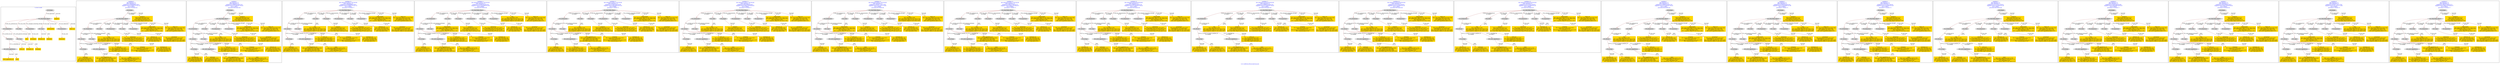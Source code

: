digraph n0 {
fontcolor="blue"
remincross="true"
label="s14-s-california-african-american.json"
subgraph cluster_0 {
label="1-correct model"
n2[style="filled",color="white",fillcolor="lightgray",label="E12_Production1"];
n3[style="filled",color="white",fillcolor="lightgray",label="E39_Actor1"];
n4[style="filled",color="white",fillcolor="lightgray",label="E55_Type1"];
n5[style="filled",color="white",fillcolor="lightgray",label="E22_Man-Made_Object1"];
n6[style="filled",color="white",fillcolor="lightgray",label="E35_Title1"];
n7[style="filled",color="white",fillcolor="lightgray",label="E8_Acquisition1"];
n8[style="filled",color="white",fillcolor="lightgray",label="E55_Type2"];
n9[shape="plaintext",style="filled",fillcolor="gold",label="additionalInfo"];
n10[style="filled",color="white",fillcolor="lightgray",label="E54_Dimension1"];
n11[shape="plaintext",style="filled",fillcolor="gold",label="object_uri"];
n12[shape="plaintext",style="filled",fillcolor="gold",label="title"];
n13[style="filled",color="white",fillcolor="lightgray",label="E38_Image1"];
n14[shape="plaintext",style="filled",fillcolor="gold",label="imageUrl"];
n15[style="filled",color="white",fillcolor="lightgray",label="E82_Actor_Appellation1"];
n16[shape="plaintext",style="filled",fillcolor="gold",label="artist_uri"];
n17[shape="plaintext",style="filled",fillcolor="gold",label="dimensions"];
n18[shape="plaintext",style="filled",fillcolor="gold",label="technique_uri"];
n19[shape="plaintext",style="filled",fillcolor="gold",label="technique"];
n20[shape="plaintext",style="filled",fillcolor="gold",label="ethnicity_uri"];
n21[shape="plaintext",style="filled",fillcolor="gold",label="enthnicity"];
n22[shape="plaintext",style="filled",fillcolor="gold",label="artist_appellation_uri"];
n23[shape="plaintext",style="filled",fillcolor="gold",label="artist"];
n24[shape="plaintext",style="filled",fillcolor="gold",label="provenance"];
}
subgraph cluster_1 {
label="candidate 0\nlink coherence:1.0\nnode coherence:1.0\nconfidence:0.4356009088779014\nmapping score:0.5169951747541722\ncost:22.99829\n-precision:0.78-recall:0.82"
n26[style="filled",color="white",fillcolor="lightgray",label="E12_Production1"];
n27[style="filled",color="white",fillcolor="lightgray",label="E21_Person1"];
n28[style="filled",color="white",fillcolor="lightgray",label="E55_Type1"];
n29[style="filled",color="white",fillcolor="lightgray",label="E74_Group1"];
n30[style="filled",color="white",fillcolor="lightgray",label="E82_Actor_Appellation1"];
n31[style="filled",color="white",fillcolor="lightgray",label="E22_Man-Made_Object1"];
n32[style="filled",color="white",fillcolor="lightgray",label="E35_Title1"];
n33[style="filled",color="white",fillcolor="lightgray",label="E54_Dimension1"];
n34[style="filled",color="white",fillcolor="lightgray",label="E55_Type2"];
n35[style="filled",color="white",fillcolor="lightgray",label="E8_Acquisition1"];
n36[style="filled",color="white",fillcolor="lightgray",label="E38_Image1"];
n37[shape="plaintext",style="filled",fillcolor="gold",label="provenance\n[E8_Acquisition,P3_has_note,0.457]\n[E30_Right,P3_has_note,0.369]\n[E22_Man-Made_Object,P3_has_note,0.093]\n[E33_Linguistic_Object,P3_has_note,0.081]"];
n38[shape="plaintext",style="filled",fillcolor="gold",label="artist_appellation_uri\n[E82_Actor_Appellation,classLink,0.602]\n[E21_Person,classLink,0.385]\n[E30_Right,P3_has_note,0.008]\n[E22_Man-Made_Object,P3_has_note,0.005]"];
n39[shape="plaintext",style="filled",fillcolor="gold",label="dimensions\n[E54_Dimension,P3_has_note,0.651]\n[E22_Man-Made_Object,P3_has_note,0.134]\n[E34_Inscription,P3_has_note,0.109]\n[E73_Information_Object,P3_has_note,0.106]"];
n40[shape="plaintext",style="filled",fillcolor="gold",label="imageUrl\n[E38_Image,classLink,0.411]\n[E39_Actor,classLink,0.246]\n[E78_Collection,classLink,0.174]\n[E22_Man-Made_Object,classLink,0.169]"];
n41[shape="plaintext",style="filled",fillcolor="gold",label="artist_uri\n[E21_Person,classLink,0.495]\n[E82_Actor_Appellation,classLink,0.413]\n[E30_Right,P3_has_note,0.06]\n[E22_Man-Made_Object,classLink,0.033]"];
n42[shape="plaintext",style="filled",fillcolor="gold",label="enthnicity\n[E74_Group,label,0.591]\n[E74_Group,classLink,0.171]\n[E30_Right,P3_has_note,0.125]\n[E21_Person,P3_has_note,0.113]"];
n43[shape="plaintext",style="filled",fillcolor="gold",label="title\n[E35_Title,label,0.306]\n[E22_Man-Made_Object,P3_has_note,0.274]\n[E73_Information_Object,P3_has_note,0.238]\n[E33_Linguistic_Object,P3_has_note,0.183]"];
n44[shape="plaintext",style="filled",fillcolor="gold",label="technique\n[E12_Production,P3_has_note,0.331]\n[E55_Type,label,0.313]\n[E29_Design_or_Procedure,P3_has_note,0.225]\n[E57_Material,label,0.131]"];
n45[shape="plaintext",style="filled",fillcolor="gold",label="ethnicity_uri\n[E55_Type,classLink,0.467]\n[E74_Group,classLink,0.281]\n[E57_Material,classLink,0.216]\n[E55_Type,label,0.036]"];
n46[shape="plaintext",style="filled",fillcolor="gold",label="artist\n[E82_Actor_Appellation,label,0.279]\n[E22_Man-Made_Object,P3_has_note,0.273]\n[E35_Title,label,0.226]\n[E73_Information_Object,P3_has_note,0.222]"];
n47[shape="plaintext",style="filled",fillcolor="gold",label="technique_uri\n[E55_Type,classLink,0.38]\n[E74_Group,classLink,0.29]\n[E57_Material,classLink,0.28]\n[E55_Type,label,0.051]"];
n48[shape="plaintext",style="filled",fillcolor="gold",label="additionalInfo\n[E22_Man-Made_Object,P3_has_note,0.331]\n[E73_Information_Object,P3_has_note,0.281]\n[E35_Title,label,0.204]\n[E33_Linguistic_Object,P3_has_note,0.184]"];
n49[shape="plaintext",style="filled",fillcolor="gold",label="object_uri\n[E22_Man-Made_Object,classLink,0.381]\n[E38_Image,classLink,0.276]\n[E30_Right,P3_has_note,0.236]\n[E82_Actor_Appellation,label,0.107]"];
}
subgraph cluster_2 {
label="candidate 1\nlink coherence:1.0\nnode coherence:1.0\nconfidence:0.42868162249247105\nmapping score:0.5275092587795416\ncost:21.99835\n-precision:0.68-recall:0.68"
n51[style="filled",color="white",fillcolor="lightgray",label="E12_Production1"];
n52[style="filled",color="white",fillcolor="lightgray",label="E21_Person1"];
n53[style="filled",color="white",fillcolor="lightgray",label="E55_Type1"];
n54[style="filled",color="white",fillcolor="lightgray",label="E74_Group1"];
n55[style="filled",color="white",fillcolor="lightgray",label="E82_Actor_Appellation1"];
n56[style="filled",color="white",fillcolor="lightgray",label="E22_Man-Made_Object1"];
n57[style="filled",color="white",fillcolor="lightgray",label="E35_Title1"];
n58[style="filled",color="white",fillcolor="lightgray",label="E54_Dimension1"];
n59[style="filled",color="white",fillcolor="lightgray",label="E8_Acquisition1"];
n60[style="filled",color="white",fillcolor="lightgray",label="E38_Image1"];
n61[shape="plaintext",style="filled",fillcolor="gold",label="provenance\n[E8_Acquisition,P3_has_note,0.457]\n[E30_Right,P3_has_note,0.369]\n[E22_Man-Made_Object,P3_has_note,0.093]\n[E33_Linguistic_Object,P3_has_note,0.081]"];
n62[shape="plaintext",style="filled",fillcolor="gold",label="artist_appellation_uri\n[E82_Actor_Appellation,classLink,0.602]\n[E21_Person,classLink,0.385]\n[E30_Right,P3_has_note,0.008]\n[E22_Man-Made_Object,P3_has_note,0.005]"];
n63[shape="plaintext",style="filled",fillcolor="gold",label="dimensions\n[E54_Dimension,P3_has_note,0.651]\n[E22_Man-Made_Object,P3_has_note,0.134]\n[E34_Inscription,P3_has_note,0.109]\n[E73_Information_Object,P3_has_note,0.106]"];
n64[shape="plaintext",style="filled",fillcolor="gold",label="technique_uri\n[E55_Type,classLink,0.38]\n[E74_Group,classLink,0.29]\n[E57_Material,classLink,0.28]\n[E55_Type,label,0.051]"];
n65[shape="plaintext",style="filled",fillcolor="gold",label="imageUrl\n[E38_Image,classLink,0.411]\n[E39_Actor,classLink,0.246]\n[E78_Collection,classLink,0.174]\n[E22_Man-Made_Object,classLink,0.169]"];
n66[shape="plaintext",style="filled",fillcolor="gold",label="artist_uri\n[E21_Person,classLink,0.495]\n[E82_Actor_Appellation,classLink,0.413]\n[E30_Right,P3_has_note,0.06]\n[E22_Man-Made_Object,classLink,0.033]"];
n67[shape="plaintext",style="filled",fillcolor="gold",label="enthnicity\n[E74_Group,label,0.591]\n[E74_Group,classLink,0.171]\n[E30_Right,P3_has_note,0.125]\n[E21_Person,P3_has_note,0.113]"];
n68[shape="plaintext",style="filled",fillcolor="gold",label="title\n[E35_Title,label,0.306]\n[E22_Man-Made_Object,P3_has_note,0.274]\n[E73_Information_Object,P3_has_note,0.238]\n[E33_Linguistic_Object,P3_has_note,0.183]"];
n69[shape="plaintext",style="filled",fillcolor="gold",label="technique\n[E12_Production,P3_has_note,0.331]\n[E55_Type,label,0.313]\n[E29_Design_or_Procedure,P3_has_note,0.225]\n[E57_Material,label,0.131]"];
n70[shape="plaintext",style="filled",fillcolor="gold",label="artist\n[E82_Actor_Appellation,label,0.279]\n[E22_Man-Made_Object,P3_has_note,0.273]\n[E35_Title,label,0.226]\n[E73_Information_Object,P3_has_note,0.222]"];
n71[shape="plaintext",style="filled",fillcolor="gold",label="ethnicity_uri\n[E55_Type,classLink,0.467]\n[E74_Group,classLink,0.281]\n[E57_Material,classLink,0.216]\n[E55_Type,label,0.036]"];
n72[shape="plaintext",style="filled",fillcolor="gold",label="additionalInfo\n[E22_Man-Made_Object,P3_has_note,0.331]\n[E73_Information_Object,P3_has_note,0.281]\n[E35_Title,label,0.204]\n[E33_Linguistic_Object,P3_has_note,0.184]"];
n73[shape="plaintext",style="filled",fillcolor="gold",label="object_uri\n[E22_Man-Made_Object,classLink,0.381]\n[E38_Image,classLink,0.276]\n[E30_Right,P3_has_note,0.236]\n[E82_Actor_Appellation,label,0.107]"];
}
subgraph cluster_3 {
label="candidate 10\nlink coherence:0.9565217391304348\nnode coherence:1.0\nconfidence:0.4356009088779014\nmapping score:0.5169951747541722\ncost:22.99846\n-precision:0.74-recall:0.77"
n75[style="filled",color="white",fillcolor="lightgray",label="E12_Production1"];
n76[style="filled",color="white",fillcolor="lightgray",label="E21_Person1"];
n77[style="filled",color="white",fillcolor="lightgray",label="E55_Type1"];
n78[style="filled",color="white",fillcolor="lightgray",label="E74_Group1"];
n79[style="filled",color="white",fillcolor="lightgray",label="E82_Actor_Appellation1"];
n80[style="filled",color="white",fillcolor="lightgray",label="E22_Man-Made_Object1"];
n81[style="filled",color="white",fillcolor="lightgray",label="E35_Title1"];
n82[style="filled",color="white",fillcolor="lightgray",label="E38_Image1"];
n83[style="filled",color="white",fillcolor="lightgray",label="E54_Dimension1"];
n84[style="filled",color="white",fillcolor="lightgray",label="E55_Type2"];
n85[style="filled",color="white",fillcolor="lightgray",label="E8_Acquisition1"];
n86[shape="plaintext",style="filled",fillcolor="gold",label="provenance\n[E8_Acquisition,P3_has_note,0.457]\n[E30_Right,P3_has_note,0.369]\n[E22_Man-Made_Object,P3_has_note,0.093]\n[E33_Linguistic_Object,P3_has_note,0.081]"];
n87[shape="plaintext",style="filled",fillcolor="gold",label="artist_appellation_uri\n[E82_Actor_Appellation,classLink,0.602]\n[E21_Person,classLink,0.385]\n[E30_Right,P3_has_note,0.008]\n[E22_Man-Made_Object,P3_has_note,0.005]"];
n88[shape="plaintext",style="filled",fillcolor="gold",label="dimensions\n[E54_Dimension,P3_has_note,0.651]\n[E22_Man-Made_Object,P3_has_note,0.134]\n[E34_Inscription,P3_has_note,0.109]\n[E73_Information_Object,P3_has_note,0.106]"];
n89[shape="plaintext",style="filled",fillcolor="gold",label="imageUrl\n[E38_Image,classLink,0.411]\n[E39_Actor,classLink,0.246]\n[E78_Collection,classLink,0.174]\n[E22_Man-Made_Object,classLink,0.169]"];
n90[shape="plaintext",style="filled",fillcolor="gold",label="artist_uri\n[E21_Person,classLink,0.495]\n[E82_Actor_Appellation,classLink,0.413]\n[E30_Right,P3_has_note,0.06]\n[E22_Man-Made_Object,classLink,0.033]"];
n91[shape="plaintext",style="filled",fillcolor="gold",label="enthnicity\n[E74_Group,label,0.591]\n[E74_Group,classLink,0.171]\n[E30_Right,P3_has_note,0.125]\n[E21_Person,P3_has_note,0.113]"];
n92[shape="plaintext",style="filled",fillcolor="gold",label="title\n[E35_Title,label,0.306]\n[E22_Man-Made_Object,P3_has_note,0.274]\n[E73_Information_Object,P3_has_note,0.238]\n[E33_Linguistic_Object,P3_has_note,0.183]"];
n93[shape="plaintext",style="filled",fillcolor="gold",label="technique\n[E12_Production,P3_has_note,0.331]\n[E55_Type,label,0.313]\n[E29_Design_or_Procedure,P3_has_note,0.225]\n[E57_Material,label,0.131]"];
n94[shape="plaintext",style="filled",fillcolor="gold",label="ethnicity_uri\n[E55_Type,classLink,0.467]\n[E74_Group,classLink,0.281]\n[E57_Material,classLink,0.216]\n[E55_Type,label,0.036]"];
n95[shape="plaintext",style="filled",fillcolor="gold",label="artist\n[E82_Actor_Appellation,label,0.279]\n[E22_Man-Made_Object,P3_has_note,0.273]\n[E35_Title,label,0.226]\n[E73_Information_Object,P3_has_note,0.222]"];
n96[shape="plaintext",style="filled",fillcolor="gold",label="technique_uri\n[E55_Type,classLink,0.38]\n[E74_Group,classLink,0.29]\n[E57_Material,classLink,0.28]\n[E55_Type,label,0.051]"];
n97[shape="plaintext",style="filled",fillcolor="gold",label="additionalInfo\n[E22_Man-Made_Object,P3_has_note,0.331]\n[E73_Information_Object,P3_has_note,0.281]\n[E35_Title,label,0.204]\n[E33_Linguistic_Object,P3_has_note,0.184]"];
n98[shape="plaintext",style="filled",fillcolor="gold",label="object_uri\n[E22_Man-Made_Object,classLink,0.381]\n[E38_Image,classLink,0.276]\n[E30_Right,P3_has_note,0.236]\n[E82_Actor_Appellation,label,0.107]"];
}
subgraph cluster_4 {
label="candidate 11\nlink coherence:0.9565217391304348\nnode coherence:1.0\nconfidence:0.42340679332622433\nmapping score:0.5129304695702799\ncost:22.99846\n-precision:0.65-recall:0.68"
n100[style="filled",color="white",fillcolor="lightgray",label="E12_Production1"];
n101[style="filled",color="white",fillcolor="lightgray",label="E21_Person1"];
n102[style="filled",color="white",fillcolor="lightgray",label="E55_Type1"];
n103[style="filled",color="white",fillcolor="lightgray",label="E74_Group1"];
n104[style="filled",color="white",fillcolor="lightgray",label="E82_Actor_Appellation1"];
n105[style="filled",color="white",fillcolor="lightgray",label="E22_Man-Made_Object1"];
n106[style="filled",color="white",fillcolor="lightgray",label="E35_Title1"];
n107[style="filled",color="white",fillcolor="lightgray",label="E38_Image1"];
n108[style="filled",color="white",fillcolor="lightgray",label="E54_Dimension1"];
n109[style="filled",color="white",fillcolor="lightgray",label="E55_Type2"];
n110[style="filled",color="white",fillcolor="lightgray",label="E8_Acquisition1"];
n111[shape="plaintext",style="filled",fillcolor="gold",label="provenance\n[E8_Acquisition,P3_has_note,0.457]\n[E30_Right,P3_has_note,0.369]\n[E22_Man-Made_Object,P3_has_note,0.093]\n[E33_Linguistic_Object,P3_has_note,0.081]"];
n112[shape="plaintext",style="filled",fillcolor="gold",label="artist_appellation_uri\n[E82_Actor_Appellation,classLink,0.602]\n[E21_Person,classLink,0.385]\n[E30_Right,P3_has_note,0.008]\n[E22_Man-Made_Object,P3_has_note,0.005]"];
n113[shape="plaintext",style="filled",fillcolor="gold",label="dimensions\n[E54_Dimension,P3_has_note,0.651]\n[E22_Man-Made_Object,P3_has_note,0.134]\n[E34_Inscription,P3_has_note,0.109]\n[E73_Information_Object,P3_has_note,0.106]"];
n114[shape="plaintext",style="filled",fillcolor="gold",label="imageUrl\n[E38_Image,classLink,0.411]\n[E39_Actor,classLink,0.246]\n[E78_Collection,classLink,0.174]\n[E22_Man-Made_Object,classLink,0.169]"];
n115[shape="plaintext",style="filled",fillcolor="gold",label="artist_uri\n[E21_Person,classLink,0.495]\n[E82_Actor_Appellation,classLink,0.413]\n[E30_Right,P3_has_note,0.06]\n[E22_Man-Made_Object,classLink,0.033]"];
n116[shape="plaintext",style="filled",fillcolor="gold",label="enthnicity\n[E74_Group,label,0.591]\n[E74_Group,classLink,0.171]\n[E30_Right,P3_has_note,0.125]\n[E21_Person,P3_has_note,0.113]"];
n117[shape="plaintext",style="filled",fillcolor="gold",label="additionalInfo\n[E22_Man-Made_Object,P3_has_note,0.331]\n[E73_Information_Object,P3_has_note,0.281]\n[E35_Title,label,0.204]\n[E33_Linguistic_Object,P3_has_note,0.184]"];
n118[shape="plaintext",style="filled",fillcolor="gold",label="technique\n[E12_Production,P3_has_note,0.331]\n[E55_Type,label,0.313]\n[E29_Design_or_Procedure,P3_has_note,0.225]\n[E57_Material,label,0.131]"];
n119[shape="plaintext",style="filled",fillcolor="gold",label="ethnicity_uri\n[E55_Type,classLink,0.467]\n[E74_Group,classLink,0.281]\n[E57_Material,classLink,0.216]\n[E55_Type,label,0.036]"];
n120[shape="plaintext",style="filled",fillcolor="gold",label="artist\n[E82_Actor_Appellation,label,0.279]\n[E22_Man-Made_Object,P3_has_note,0.273]\n[E35_Title,label,0.226]\n[E73_Information_Object,P3_has_note,0.222]"];
n121[shape="plaintext",style="filled",fillcolor="gold",label="technique_uri\n[E55_Type,classLink,0.38]\n[E74_Group,classLink,0.29]\n[E57_Material,classLink,0.28]\n[E55_Type,label,0.051]"];
n122[shape="plaintext",style="filled",fillcolor="gold",label="title\n[E35_Title,label,0.306]\n[E22_Man-Made_Object,P3_has_note,0.274]\n[E73_Information_Object,P3_has_note,0.238]\n[E33_Linguistic_Object,P3_has_note,0.183]"];
n123[shape="plaintext",style="filled",fillcolor="gold",label="object_uri\n[E22_Man-Made_Object,classLink,0.381]\n[E38_Image,classLink,0.276]\n[E30_Right,P3_has_note,0.236]\n[E82_Actor_Appellation,label,0.107]"];
}
subgraph cluster_5 {
label="candidate 12\nlink coherence:0.9565217391304348\nnode coherence:1.0\nconfidence:0.4126022444782309\nmapping score:0.5093289532876154\ncost:22.99846\n-precision:0.7-recall:0.73"
n125[style="filled",color="white",fillcolor="lightgray",label="E12_Production1"];
n126[style="filled",color="white",fillcolor="lightgray",label="E21_Person1"];
n127[style="filled",color="white",fillcolor="lightgray",label="E55_Type1"];
n128[style="filled",color="white",fillcolor="lightgray",label="E74_Group1"];
n129[style="filled",color="white",fillcolor="lightgray",label="E82_Actor_Appellation1"];
n130[style="filled",color="white",fillcolor="lightgray",label="E22_Man-Made_Object1"];
n131[style="filled",color="white",fillcolor="lightgray",label="E35_Title1"];
n132[style="filled",color="white",fillcolor="lightgray",label="E38_Image1"];
n133[style="filled",color="white",fillcolor="lightgray",label="E54_Dimension1"];
n134[style="filled",color="white",fillcolor="lightgray",label="E55_Type2"];
n135[style="filled",color="white",fillcolor="lightgray",label="E8_Acquisition1"];
n136[shape="plaintext",style="filled",fillcolor="gold",label="provenance\n[E8_Acquisition,P3_has_note,0.457]\n[E30_Right,P3_has_note,0.369]\n[E22_Man-Made_Object,P3_has_note,0.093]\n[E33_Linguistic_Object,P3_has_note,0.081]"];
n137[shape="plaintext",style="filled",fillcolor="gold",label="artist_uri\n[E21_Person,classLink,0.495]\n[E82_Actor_Appellation,classLink,0.413]\n[E30_Right,P3_has_note,0.06]\n[E22_Man-Made_Object,classLink,0.033]"];
n138[shape="plaintext",style="filled",fillcolor="gold",label="dimensions\n[E54_Dimension,P3_has_note,0.651]\n[E22_Man-Made_Object,P3_has_note,0.134]\n[E34_Inscription,P3_has_note,0.109]\n[E73_Information_Object,P3_has_note,0.106]"];
n139[shape="plaintext",style="filled",fillcolor="gold",label="imageUrl\n[E38_Image,classLink,0.411]\n[E39_Actor,classLink,0.246]\n[E78_Collection,classLink,0.174]\n[E22_Man-Made_Object,classLink,0.169]"];
n140[shape="plaintext",style="filled",fillcolor="gold",label="artist_appellation_uri\n[E82_Actor_Appellation,classLink,0.602]\n[E21_Person,classLink,0.385]\n[E30_Right,P3_has_note,0.008]\n[E22_Man-Made_Object,P3_has_note,0.005]"];
n141[shape="plaintext",style="filled",fillcolor="gold",label="enthnicity\n[E74_Group,label,0.591]\n[E74_Group,classLink,0.171]\n[E30_Right,P3_has_note,0.125]\n[E21_Person,P3_has_note,0.113]"];
n142[shape="plaintext",style="filled",fillcolor="gold",label="title\n[E35_Title,label,0.306]\n[E22_Man-Made_Object,P3_has_note,0.274]\n[E73_Information_Object,P3_has_note,0.238]\n[E33_Linguistic_Object,P3_has_note,0.183]"];
n143[shape="plaintext",style="filled",fillcolor="gold",label="technique\n[E12_Production,P3_has_note,0.331]\n[E55_Type,label,0.313]\n[E29_Design_or_Procedure,P3_has_note,0.225]\n[E57_Material,label,0.131]"];
n144[shape="plaintext",style="filled",fillcolor="gold",label="ethnicity_uri\n[E55_Type,classLink,0.467]\n[E74_Group,classLink,0.281]\n[E57_Material,classLink,0.216]\n[E55_Type,label,0.036]"];
n145[shape="plaintext",style="filled",fillcolor="gold",label="artist\n[E82_Actor_Appellation,label,0.279]\n[E22_Man-Made_Object,P3_has_note,0.273]\n[E35_Title,label,0.226]\n[E73_Information_Object,P3_has_note,0.222]"];
n146[shape="plaintext",style="filled",fillcolor="gold",label="technique_uri\n[E55_Type,classLink,0.38]\n[E74_Group,classLink,0.29]\n[E57_Material,classLink,0.28]\n[E55_Type,label,0.051]"];
n147[shape="plaintext",style="filled",fillcolor="gold",label="additionalInfo\n[E22_Man-Made_Object,P3_has_note,0.331]\n[E73_Information_Object,P3_has_note,0.281]\n[E35_Title,label,0.204]\n[E33_Linguistic_Object,P3_has_note,0.184]"];
n148[shape="plaintext",style="filled",fillcolor="gold",label="object_uri\n[E22_Man-Made_Object,classLink,0.381]\n[E38_Image,classLink,0.276]\n[E30_Right,P3_has_note,0.236]\n[E82_Actor_Appellation,label,0.107]"];
}
subgraph cluster_6 {
label="candidate 13\nlink coherence:0.9565217391304348\nnode coherence:1.0\nconfidence:0.4032558934229477\nmapping score:0.5062135029358544\ncost:22.99846\n-precision:0.74-recall:0.77"
n150[style="filled",color="white",fillcolor="lightgray",label="E12_Production1"];
n151[style="filled",color="white",fillcolor="lightgray",label="E21_Person1"];
n152[style="filled",color="white",fillcolor="lightgray",label="E55_Type1"];
n153[style="filled",color="white",fillcolor="lightgray",label="E74_Group1"];
n154[style="filled",color="white",fillcolor="lightgray",label="E82_Actor_Appellation1"];
n155[style="filled",color="white",fillcolor="lightgray",label="E22_Man-Made_Object1"];
n156[style="filled",color="white",fillcolor="lightgray",label="E35_Title1"];
n157[style="filled",color="white",fillcolor="lightgray",label="E38_Image1"];
n158[style="filled",color="white",fillcolor="lightgray",label="E54_Dimension1"];
n159[style="filled",color="white",fillcolor="lightgray",label="E55_Type2"];
n160[style="filled",color="white",fillcolor="lightgray",label="E8_Acquisition1"];
n161[shape="plaintext",style="filled",fillcolor="gold",label="provenance\n[E8_Acquisition,P3_has_note,0.457]\n[E30_Right,P3_has_note,0.369]\n[E22_Man-Made_Object,P3_has_note,0.093]\n[E33_Linguistic_Object,P3_has_note,0.081]"];
n162[shape="plaintext",style="filled",fillcolor="gold",label="artist_appellation_uri\n[E82_Actor_Appellation,classLink,0.602]\n[E21_Person,classLink,0.385]\n[E30_Right,P3_has_note,0.008]\n[E22_Man-Made_Object,P3_has_note,0.005]"];
n163[shape="plaintext",style="filled",fillcolor="gold",label="dimensions\n[E54_Dimension,P3_has_note,0.651]\n[E22_Man-Made_Object,P3_has_note,0.134]\n[E34_Inscription,P3_has_note,0.109]\n[E73_Information_Object,P3_has_note,0.106]"];
n164[shape="plaintext",style="filled",fillcolor="gold",label="enthnicity\n[E74_Group,label,0.591]\n[E74_Group,classLink,0.171]\n[E30_Right,P3_has_note,0.125]\n[E21_Person,P3_has_note,0.113]"];
n165[shape="plaintext",style="filled",fillcolor="gold",label="imageUrl\n[E38_Image,classLink,0.411]\n[E39_Actor,classLink,0.246]\n[E78_Collection,classLink,0.174]\n[E22_Man-Made_Object,classLink,0.169]"];
n166[shape="plaintext",style="filled",fillcolor="gold",label="artist_uri\n[E21_Person,classLink,0.495]\n[E82_Actor_Appellation,classLink,0.413]\n[E30_Right,P3_has_note,0.06]\n[E22_Man-Made_Object,classLink,0.033]"];
n167[shape="plaintext",style="filled",fillcolor="gold",label="title\n[E35_Title,label,0.306]\n[E22_Man-Made_Object,P3_has_note,0.274]\n[E73_Information_Object,P3_has_note,0.238]\n[E33_Linguistic_Object,P3_has_note,0.183]"];
n168[shape="plaintext",style="filled",fillcolor="gold",label="technique\n[E12_Production,P3_has_note,0.331]\n[E55_Type,label,0.313]\n[E29_Design_or_Procedure,P3_has_note,0.225]\n[E57_Material,label,0.131]"];
n169[shape="plaintext",style="filled",fillcolor="gold",label="ethnicity_uri\n[E55_Type,classLink,0.467]\n[E74_Group,classLink,0.281]\n[E57_Material,classLink,0.216]\n[E55_Type,label,0.036]"];
n170[shape="plaintext",style="filled",fillcolor="gold",label="artist\n[E82_Actor_Appellation,label,0.279]\n[E22_Man-Made_Object,P3_has_note,0.273]\n[E35_Title,label,0.226]\n[E73_Information_Object,P3_has_note,0.222]"];
n171[shape="plaintext",style="filled",fillcolor="gold",label="technique_uri\n[E55_Type,classLink,0.38]\n[E74_Group,classLink,0.29]\n[E57_Material,classLink,0.28]\n[E55_Type,label,0.051]"];
n172[shape="plaintext",style="filled",fillcolor="gold",label="additionalInfo\n[E22_Man-Made_Object,P3_has_note,0.331]\n[E73_Information_Object,P3_has_note,0.281]\n[E35_Title,label,0.204]\n[E33_Linguistic_Object,P3_has_note,0.184]"];
n173[shape="plaintext",style="filled",fillcolor="gold",label="object_uri\n[E22_Man-Made_Object,classLink,0.381]\n[E38_Image,classLink,0.276]\n[E30_Right,P3_has_note,0.236]\n[E82_Actor_Appellation,label,0.107]"];
}
subgraph cluster_7 {
label="candidate 14\nlink coherence:0.9565217391304348\nnode coherence:1.0\nconfidence:0.39106177787127067\nmapping score:0.502148797751962\ncost:22.99846\n-precision:0.65-recall:0.68"
n175[style="filled",color="white",fillcolor="lightgray",label="E12_Production1"];
n176[style="filled",color="white",fillcolor="lightgray",label="E21_Person1"];
n177[style="filled",color="white",fillcolor="lightgray",label="E55_Type1"];
n178[style="filled",color="white",fillcolor="lightgray",label="E74_Group1"];
n179[style="filled",color="white",fillcolor="lightgray",label="E82_Actor_Appellation1"];
n180[style="filled",color="white",fillcolor="lightgray",label="E22_Man-Made_Object1"];
n181[style="filled",color="white",fillcolor="lightgray",label="E35_Title1"];
n182[style="filled",color="white",fillcolor="lightgray",label="E38_Image1"];
n183[style="filled",color="white",fillcolor="lightgray",label="E54_Dimension1"];
n184[style="filled",color="white",fillcolor="lightgray",label="E55_Type2"];
n185[style="filled",color="white",fillcolor="lightgray",label="E8_Acquisition1"];
n186[shape="plaintext",style="filled",fillcolor="gold",label="provenance\n[E8_Acquisition,P3_has_note,0.457]\n[E30_Right,P3_has_note,0.369]\n[E22_Man-Made_Object,P3_has_note,0.093]\n[E33_Linguistic_Object,P3_has_note,0.081]"];
n187[shape="plaintext",style="filled",fillcolor="gold",label="artist_appellation_uri\n[E82_Actor_Appellation,classLink,0.602]\n[E21_Person,classLink,0.385]\n[E30_Right,P3_has_note,0.008]\n[E22_Man-Made_Object,P3_has_note,0.005]"];
n188[shape="plaintext",style="filled",fillcolor="gold",label="dimensions\n[E54_Dimension,P3_has_note,0.651]\n[E22_Man-Made_Object,P3_has_note,0.134]\n[E34_Inscription,P3_has_note,0.109]\n[E73_Information_Object,P3_has_note,0.106]"];
n189[shape="plaintext",style="filled",fillcolor="gold",label="enthnicity\n[E74_Group,label,0.591]\n[E74_Group,classLink,0.171]\n[E30_Right,P3_has_note,0.125]\n[E21_Person,P3_has_note,0.113]"];
n190[shape="plaintext",style="filled",fillcolor="gold",label="imageUrl\n[E38_Image,classLink,0.411]\n[E39_Actor,classLink,0.246]\n[E78_Collection,classLink,0.174]\n[E22_Man-Made_Object,classLink,0.169]"];
n191[shape="plaintext",style="filled",fillcolor="gold",label="artist_uri\n[E21_Person,classLink,0.495]\n[E82_Actor_Appellation,classLink,0.413]\n[E30_Right,P3_has_note,0.06]\n[E22_Man-Made_Object,classLink,0.033]"];
n192[shape="plaintext",style="filled",fillcolor="gold",label="additionalInfo\n[E22_Man-Made_Object,P3_has_note,0.331]\n[E73_Information_Object,P3_has_note,0.281]\n[E35_Title,label,0.204]\n[E33_Linguistic_Object,P3_has_note,0.184]"];
n193[shape="plaintext",style="filled",fillcolor="gold",label="technique\n[E12_Production,P3_has_note,0.331]\n[E55_Type,label,0.313]\n[E29_Design_or_Procedure,P3_has_note,0.225]\n[E57_Material,label,0.131]"];
n194[shape="plaintext",style="filled",fillcolor="gold",label="ethnicity_uri\n[E55_Type,classLink,0.467]\n[E74_Group,classLink,0.281]\n[E57_Material,classLink,0.216]\n[E55_Type,label,0.036]"];
n195[shape="plaintext",style="filled",fillcolor="gold",label="artist\n[E82_Actor_Appellation,label,0.279]\n[E22_Man-Made_Object,P3_has_note,0.273]\n[E35_Title,label,0.226]\n[E73_Information_Object,P3_has_note,0.222]"];
n196[shape="plaintext",style="filled",fillcolor="gold",label="technique_uri\n[E55_Type,classLink,0.38]\n[E74_Group,classLink,0.29]\n[E57_Material,classLink,0.28]\n[E55_Type,label,0.051]"];
n197[shape="plaintext",style="filled",fillcolor="gold",label="title\n[E35_Title,label,0.306]\n[E22_Man-Made_Object,P3_has_note,0.274]\n[E73_Information_Object,P3_has_note,0.238]\n[E33_Linguistic_Object,P3_has_note,0.183]"];
n198[shape="plaintext",style="filled",fillcolor="gold",label="object_uri\n[E22_Man-Made_Object,classLink,0.381]\n[E38_Image,classLink,0.276]\n[E30_Right,P3_has_note,0.236]\n[E82_Actor_Appellation,label,0.107]"];
}
subgraph cluster_8 {
label="candidate 15\nlink coherence:0.9565217391304348\nnode coherence:1.0\nconfidence:0.3802572290232772\nmapping score:0.4985472814692975\ncost:22.99846\n-precision:0.7-recall:0.73"
n200[style="filled",color="white",fillcolor="lightgray",label="E12_Production1"];
n201[style="filled",color="white",fillcolor="lightgray",label="E21_Person1"];
n202[style="filled",color="white",fillcolor="lightgray",label="E55_Type1"];
n203[style="filled",color="white",fillcolor="lightgray",label="E74_Group1"];
n204[style="filled",color="white",fillcolor="lightgray",label="E82_Actor_Appellation1"];
n205[style="filled",color="white",fillcolor="lightgray",label="E22_Man-Made_Object1"];
n206[style="filled",color="white",fillcolor="lightgray",label="E35_Title1"];
n207[style="filled",color="white",fillcolor="lightgray",label="E38_Image1"];
n208[style="filled",color="white",fillcolor="lightgray",label="E54_Dimension1"];
n209[style="filled",color="white",fillcolor="lightgray",label="E55_Type2"];
n210[style="filled",color="white",fillcolor="lightgray",label="E8_Acquisition1"];
n211[shape="plaintext",style="filled",fillcolor="gold",label="provenance\n[E8_Acquisition,P3_has_note,0.457]\n[E30_Right,P3_has_note,0.369]\n[E22_Man-Made_Object,P3_has_note,0.093]\n[E33_Linguistic_Object,P3_has_note,0.081]"];
n212[shape="plaintext",style="filled",fillcolor="gold",label="artist_uri\n[E21_Person,classLink,0.495]\n[E82_Actor_Appellation,classLink,0.413]\n[E30_Right,P3_has_note,0.06]\n[E22_Man-Made_Object,classLink,0.033]"];
n213[shape="plaintext",style="filled",fillcolor="gold",label="dimensions\n[E54_Dimension,P3_has_note,0.651]\n[E22_Man-Made_Object,P3_has_note,0.134]\n[E34_Inscription,P3_has_note,0.109]\n[E73_Information_Object,P3_has_note,0.106]"];
n214[shape="plaintext",style="filled",fillcolor="gold",label="enthnicity\n[E74_Group,label,0.591]\n[E74_Group,classLink,0.171]\n[E30_Right,P3_has_note,0.125]\n[E21_Person,P3_has_note,0.113]"];
n215[shape="plaintext",style="filled",fillcolor="gold",label="imageUrl\n[E38_Image,classLink,0.411]\n[E39_Actor,classLink,0.246]\n[E78_Collection,classLink,0.174]\n[E22_Man-Made_Object,classLink,0.169]"];
n216[shape="plaintext",style="filled",fillcolor="gold",label="artist_appellation_uri\n[E82_Actor_Appellation,classLink,0.602]\n[E21_Person,classLink,0.385]\n[E30_Right,P3_has_note,0.008]\n[E22_Man-Made_Object,P3_has_note,0.005]"];
n217[shape="plaintext",style="filled",fillcolor="gold",label="title\n[E35_Title,label,0.306]\n[E22_Man-Made_Object,P3_has_note,0.274]\n[E73_Information_Object,P3_has_note,0.238]\n[E33_Linguistic_Object,P3_has_note,0.183]"];
n218[shape="plaintext",style="filled",fillcolor="gold",label="technique\n[E12_Production,P3_has_note,0.331]\n[E55_Type,label,0.313]\n[E29_Design_or_Procedure,P3_has_note,0.225]\n[E57_Material,label,0.131]"];
n219[shape="plaintext",style="filled",fillcolor="gold",label="ethnicity_uri\n[E55_Type,classLink,0.467]\n[E74_Group,classLink,0.281]\n[E57_Material,classLink,0.216]\n[E55_Type,label,0.036]"];
n220[shape="plaintext",style="filled",fillcolor="gold",label="artist\n[E82_Actor_Appellation,label,0.279]\n[E22_Man-Made_Object,P3_has_note,0.273]\n[E35_Title,label,0.226]\n[E73_Information_Object,P3_has_note,0.222]"];
n221[shape="plaintext",style="filled",fillcolor="gold",label="technique_uri\n[E55_Type,classLink,0.38]\n[E74_Group,classLink,0.29]\n[E57_Material,classLink,0.28]\n[E55_Type,label,0.051]"];
n222[shape="plaintext",style="filled",fillcolor="gold",label="additionalInfo\n[E22_Man-Made_Object,P3_has_note,0.331]\n[E73_Information_Object,P3_has_note,0.281]\n[E35_Title,label,0.204]\n[E33_Linguistic_Object,P3_has_note,0.184]"];
n223[shape="plaintext",style="filled",fillcolor="gold",label="object_uri\n[E22_Man-Made_Object,classLink,0.381]\n[E38_Image,classLink,0.276]\n[E30_Right,P3_has_note,0.236]\n[E82_Actor_Appellation,label,0.107]"];
}
subgraph cluster_9 {
label="candidate 16\nlink coherence:0.9545454545454546\nnode coherence:1.0\nconfidence:0.42868162249247105\nmapping score:0.5275092587795416\ncost:21.99852\n-precision:0.64-recall:0.64"
n225[style="filled",color="white",fillcolor="lightgray",label="E12_Production1"];
n226[style="filled",color="white",fillcolor="lightgray",label="E21_Person1"];
n227[style="filled",color="white",fillcolor="lightgray",label="E55_Type1"];
n228[style="filled",color="white",fillcolor="lightgray",label="E74_Group1"];
n229[style="filled",color="white",fillcolor="lightgray",label="E82_Actor_Appellation1"];
n230[style="filled",color="white",fillcolor="lightgray",label="E22_Man-Made_Object1"];
n231[style="filled",color="white",fillcolor="lightgray",label="E35_Title1"];
n232[style="filled",color="white",fillcolor="lightgray",label="E38_Image1"];
n233[style="filled",color="white",fillcolor="lightgray",label="E54_Dimension1"];
n234[style="filled",color="white",fillcolor="lightgray",label="E8_Acquisition1"];
n235[shape="plaintext",style="filled",fillcolor="gold",label="provenance\n[E8_Acquisition,P3_has_note,0.457]\n[E30_Right,P3_has_note,0.369]\n[E22_Man-Made_Object,P3_has_note,0.093]\n[E33_Linguistic_Object,P3_has_note,0.081]"];
n236[shape="plaintext",style="filled",fillcolor="gold",label="artist_appellation_uri\n[E82_Actor_Appellation,classLink,0.602]\n[E21_Person,classLink,0.385]\n[E30_Right,P3_has_note,0.008]\n[E22_Man-Made_Object,P3_has_note,0.005]"];
n237[shape="plaintext",style="filled",fillcolor="gold",label="dimensions\n[E54_Dimension,P3_has_note,0.651]\n[E22_Man-Made_Object,P3_has_note,0.134]\n[E34_Inscription,P3_has_note,0.109]\n[E73_Information_Object,P3_has_note,0.106]"];
n238[shape="plaintext",style="filled",fillcolor="gold",label="technique_uri\n[E55_Type,classLink,0.38]\n[E74_Group,classLink,0.29]\n[E57_Material,classLink,0.28]\n[E55_Type,label,0.051]"];
n239[shape="plaintext",style="filled",fillcolor="gold",label="imageUrl\n[E38_Image,classLink,0.411]\n[E39_Actor,classLink,0.246]\n[E78_Collection,classLink,0.174]\n[E22_Man-Made_Object,classLink,0.169]"];
n240[shape="plaintext",style="filled",fillcolor="gold",label="artist_uri\n[E21_Person,classLink,0.495]\n[E82_Actor_Appellation,classLink,0.413]\n[E30_Right,P3_has_note,0.06]\n[E22_Man-Made_Object,classLink,0.033]"];
n241[shape="plaintext",style="filled",fillcolor="gold",label="enthnicity\n[E74_Group,label,0.591]\n[E74_Group,classLink,0.171]\n[E30_Right,P3_has_note,0.125]\n[E21_Person,P3_has_note,0.113]"];
n242[shape="plaintext",style="filled",fillcolor="gold",label="title\n[E35_Title,label,0.306]\n[E22_Man-Made_Object,P3_has_note,0.274]\n[E73_Information_Object,P3_has_note,0.238]\n[E33_Linguistic_Object,P3_has_note,0.183]"];
n243[shape="plaintext",style="filled",fillcolor="gold",label="technique\n[E12_Production,P3_has_note,0.331]\n[E55_Type,label,0.313]\n[E29_Design_or_Procedure,P3_has_note,0.225]\n[E57_Material,label,0.131]"];
n244[shape="plaintext",style="filled",fillcolor="gold",label="artist\n[E82_Actor_Appellation,label,0.279]\n[E22_Man-Made_Object,P3_has_note,0.273]\n[E35_Title,label,0.226]\n[E73_Information_Object,P3_has_note,0.222]"];
n245[shape="plaintext",style="filled",fillcolor="gold",label="ethnicity_uri\n[E55_Type,classLink,0.467]\n[E74_Group,classLink,0.281]\n[E57_Material,classLink,0.216]\n[E55_Type,label,0.036]"];
n246[shape="plaintext",style="filled",fillcolor="gold",label="additionalInfo\n[E22_Man-Made_Object,P3_has_note,0.331]\n[E73_Information_Object,P3_has_note,0.281]\n[E35_Title,label,0.204]\n[E33_Linguistic_Object,P3_has_note,0.184]"];
n247[shape="plaintext",style="filled",fillcolor="gold",label="object_uri\n[E22_Man-Made_Object,classLink,0.381]\n[E38_Image,classLink,0.276]\n[E30_Right,P3_has_note,0.236]\n[E82_Actor_Appellation,label,0.107]"];
}
subgraph cluster_10 {
label="candidate 17\nlink coherence:0.9545454545454546\nnode coherence:1.0\nconfidence:0.42868162249247105\nmapping score:0.5275092587795416\ncost:21.99858\n-precision:0.59-recall:0.59"
n249[style="filled",color="white",fillcolor="lightgray",label="E12_Production1"];
n250[style="filled",color="white",fillcolor="lightgray",label="E21_Person1"];
n251[style="filled",color="white",fillcolor="lightgray",label="E74_Group1"];
n252[style="filled",color="white",fillcolor="lightgray",label="E82_Actor_Appellation1"];
n253[style="filled",color="white",fillcolor="lightgray",label="E22_Man-Made_Object1"];
n254[style="filled",color="white",fillcolor="lightgray",label="E35_Title1"];
n255[style="filled",color="white",fillcolor="lightgray",label="E38_Image1"];
n256[style="filled",color="white",fillcolor="lightgray",label="E54_Dimension1"];
n257[style="filled",color="white",fillcolor="lightgray",label="E55_Type2"];
n258[style="filled",color="white",fillcolor="lightgray",label="E8_Acquisition1"];
n259[shape="plaintext",style="filled",fillcolor="gold",label="provenance\n[E8_Acquisition,P3_has_note,0.457]\n[E30_Right,P3_has_note,0.369]\n[E22_Man-Made_Object,P3_has_note,0.093]\n[E33_Linguistic_Object,P3_has_note,0.081]"];
n260[shape="plaintext",style="filled",fillcolor="gold",label="artist_appellation_uri\n[E82_Actor_Appellation,classLink,0.602]\n[E21_Person,classLink,0.385]\n[E30_Right,P3_has_note,0.008]\n[E22_Man-Made_Object,P3_has_note,0.005]"];
n261[shape="plaintext",style="filled",fillcolor="gold",label="dimensions\n[E54_Dimension,P3_has_note,0.651]\n[E22_Man-Made_Object,P3_has_note,0.134]\n[E34_Inscription,P3_has_note,0.109]\n[E73_Information_Object,P3_has_note,0.106]"];
n262[shape="plaintext",style="filled",fillcolor="gold",label="technique_uri\n[E55_Type,classLink,0.38]\n[E74_Group,classLink,0.29]\n[E57_Material,classLink,0.28]\n[E55_Type,label,0.051]"];
n263[shape="plaintext",style="filled",fillcolor="gold",label="imageUrl\n[E38_Image,classLink,0.411]\n[E39_Actor,classLink,0.246]\n[E78_Collection,classLink,0.174]\n[E22_Man-Made_Object,classLink,0.169]"];
n264[shape="plaintext",style="filled",fillcolor="gold",label="artist_uri\n[E21_Person,classLink,0.495]\n[E82_Actor_Appellation,classLink,0.413]\n[E30_Right,P3_has_note,0.06]\n[E22_Man-Made_Object,classLink,0.033]"];
n265[shape="plaintext",style="filled",fillcolor="gold",label="enthnicity\n[E74_Group,label,0.591]\n[E74_Group,classLink,0.171]\n[E30_Right,P3_has_note,0.125]\n[E21_Person,P3_has_note,0.113]"];
n266[shape="plaintext",style="filled",fillcolor="gold",label="title\n[E35_Title,label,0.306]\n[E22_Man-Made_Object,P3_has_note,0.274]\n[E73_Information_Object,P3_has_note,0.238]\n[E33_Linguistic_Object,P3_has_note,0.183]"];
n267[shape="plaintext",style="filled",fillcolor="gold",label="ethnicity_uri\n[E55_Type,classLink,0.467]\n[E74_Group,classLink,0.281]\n[E57_Material,classLink,0.216]\n[E55_Type,label,0.036]"];
n268[shape="plaintext",style="filled",fillcolor="gold",label="technique\n[E12_Production,P3_has_note,0.331]\n[E55_Type,label,0.313]\n[E29_Design_or_Procedure,P3_has_note,0.225]\n[E57_Material,label,0.131]"];
n269[shape="plaintext",style="filled",fillcolor="gold",label="artist\n[E82_Actor_Appellation,label,0.279]\n[E22_Man-Made_Object,P3_has_note,0.273]\n[E35_Title,label,0.226]\n[E73_Information_Object,P3_has_note,0.222]"];
n270[shape="plaintext",style="filled",fillcolor="gold",label="additionalInfo\n[E22_Man-Made_Object,P3_has_note,0.331]\n[E73_Information_Object,P3_has_note,0.281]\n[E35_Title,label,0.204]\n[E33_Linguistic_Object,P3_has_note,0.184]"];
n271[shape="plaintext",style="filled",fillcolor="gold",label="object_uri\n[E22_Man-Made_Object,classLink,0.381]\n[E38_Image,classLink,0.276]\n[E30_Right,P3_has_note,0.236]\n[E82_Actor_Appellation,label,0.107]"];
}
subgraph cluster_11 {
label="candidate 18\nlink coherence:0.9545454545454546\nnode coherence:1.0\nconfidence:0.4213279221180163\nmapping score:0.52505802532139\ncost:21.99852\n-precision:0.68-recall:0.68"
n273[style="filled",color="white",fillcolor="lightgray",label="E12_Production1"];
n274[style="filled",color="white",fillcolor="lightgray",label="E21_Person1"];
n275[style="filled",color="white",fillcolor="lightgray",label="E55_Type1"];
n276[style="filled",color="white",fillcolor="lightgray",label="E74_Group1"];
n277[style="filled",color="white",fillcolor="lightgray",label="E82_Actor_Appellation1"];
n278[style="filled",color="white",fillcolor="lightgray",label="E22_Man-Made_Object1"];
n279[style="filled",color="white",fillcolor="lightgray",label="E35_Title1"];
n280[style="filled",color="white",fillcolor="lightgray",label="E38_Image1"];
n281[style="filled",color="white",fillcolor="lightgray",label="E54_Dimension1"];
n282[style="filled",color="white",fillcolor="lightgray",label="E8_Acquisition1"];
n283[shape="plaintext",style="filled",fillcolor="gold",label="provenance\n[E8_Acquisition,P3_has_note,0.457]\n[E30_Right,P3_has_note,0.369]\n[E22_Man-Made_Object,P3_has_note,0.093]\n[E33_Linguistic_Object,P3_has_note,0.081]"];
n284[shape="plaintext",style="filled",fillcolor="gold",label="artist_appellation_uri\n[E82_Actor_Appellation,classLink,0.602]\n[E21_Person,classLink,0.385]\n[E30_Right,P3_has_note,0.008]\n[E22_Man-Made_Object,P3_has_note,0.005]"];
n285[shape="plaintext",style="filled",fillcolor="gold",label="dimensions\n[E54_Dimension,P3_has_note,0.651]\n[E22_Man-Made_Object,P3_has_note,0.134]\n[E34_Inscription,P3_has_note,0.109]\n[E73_Information_Object,P3_has_note,0.106]"];
n286[shape="plaintext",style="filled",fillcolor="gold",label="ethnicity_uri\n[E55_Type,classLink,0.467]\n[E74_Group,classLink,0.281]\n[E57_Material,classLink,0.216]\n[E55_Type,label,0.036]"];
n287[shape="plaintext",style="filled",fillcolor="gold",label="imageUrl\n[E38_Image,classLink,0.411]\n[E39_Actor,classLink,0.246]\n[E78_Collection,classLink,0.174]\n[E22_Man-Made_Object,classLink,0.169]"];
n288[shape="plaintext",style="filled",fillcolor="gold",label="artist_uri\n[E21_Person,classLink,0.495]\n[E82_Actor_Appellation,classLink,0.413]\n[E30_Right,P3_has_note,0.06]\n[E22_Man-Made_Object,classLink,0.033]"];
n289[shape="plaintext",style="filled",fillcolor="gold",label="enthnicity\n[E74_Group,label,0.591]\n[E74_Group,classLink,0.171]\n[E30_Right,P3_has_note,0.125]\n[E21_Person,P3_has_note,0.113]"];
n290[shape="plaintext",style="filled",fillcolor="gold",label="title\n[E35_Title,label,0.306]\n[E22_Man-Made_Object,P3_has_note,0.274]\n[E73_Information_Object,P3_has_note,0.238]\n[E33_Linguistic_Object,P3_has_note,0.183]"];
n291[shape="plaintext",style="filled",fillcolor="gold",label="technique\n[E12_Production,P3_has_note,0.331]\n[E55_Type,label,0.313]\n[E29_Design_or_Procedure,P3_has_note,0.225]\n[E57_Material,label,0.131]"];
n292[shape="plaintext",style="filled",fillcolor="gold",label="artist\n[E82_Actor_Appellation,label,0.279]\n[E22_Man-Made_Object,P3_has_note,0.273]\n[E35_Title,label,0.226]\n[E73_Information_Object,P3_has_note,0.222]"];
n293[shape="plaintext",style="filled",fillcolor="gold",label="technique_uri\n[E55_Type,classLink,0.38]\n[E74_Group,classLink,0.29]\n[E57_Material,classLink,0.28]\n[E55_Type,label,0.051]"];
n294[shape="plaintext",style="filled",fillcolor="gold",label="additionalInfo\n[E22_Man-Made_Object,P3_has_note,0.331]\n[E73_Information_Object,P3_has_note,0.281]\n[E35_Title,label,0.204]\n[E33_Linguistic_Object,P3_has_note,0.184]"];
n295[shape="plaintext",style="filled",fillcolor="gold",label="object_uri\n[E22_Man-Made_Object,classLink,0.381]\n[E38_Image,classLink,0.276]\n[E30_Right,P3_has_note,0.236]\n[E82_Actor_Appellation,label,0.107]"];
}
subgraph cluster_12 {
label="candidate 19\nlink coherence:0.9545454545454546\nnode coherence:1.0\nconfidence:0.4213279221180163\nmapping score:0.52505802532139\ncost:21.99858\n-precision:0.64-recall:0.64"
n297[style="filled",color="white",fillcolor="lightgray",label="E12_Production1"];
n298[style="filled",color="white",fillcolor="lightgray",label="E21_Person1"];
n299[style="filled",color="white",fillcolor="lightgray",label="E74_Group1"];
n300[style="filled",color="white",fillcolor="lightgray",label="E82_Actor_Appellation1"];
n301[style="filled",color="white",fillcolor="lightgray",label="E22_Man-Made_Object1"];
n302[style="filled",color="white",fillcolor="lightgray",label="E35_Title1"];
n303[style="filled",color="white",fillcolor="lightgray",label="E38_Image1"];
n304[style="filled",color="white",fillcolor="lightgray",label="E54_Dimension1"];
n305[style="filled",color="white",fillcolor="lightgray",label="E55_Type2"];
n306[style="filled",color="white",fillcolor="lightgray",label="E8_Acquisition1"];
n307[shape="plaintext",style="filled",fillcolor="gold",label="provenance\n[E8_Acquisition,P3_has_note,0.457]\n[E30_Right,P3_has_note,0.369]\n[E22_Man-Made_Object,P3_has_note,0.093]\n[E33_Linguistic_Object,P3_has_note,0.081]"];
n308[shape="plaintext",style="filled",fillcolor="gold",label="artist_appellation_uri\n[E82_Actor_Appellation,classLink,0.602]\n[E21_Person,classLink,0.385]\n[E30_Right,P3_has_note,0.008]\n[E22_Man-Made_Object,P3_has_note,0.005]"];
n309[shape="plaintext",style="filled",fillcolor="gold",label="dimensions\n[E54_Dimension,P3_has_note,0.651]\n[E22_Man-Made_Object,P3_has_note,0.134]\n[E34_Inscription,P3_has_note,0.109]\n[E73_Information_Object,P3_has_note,0.106]"];
n310[shape="plaintext",style="filled",fillcolor="gold",label="ethnicity_uri\n[E55_Type,classLink,0.467]\n[E74_Group,classLink,0.281]\n[E57_Material,classLink,0.216]\n[E55_Type,label,0.036]"];
n311[shape="plaintext",style="filled",fillcolor="gold",label="imageUrl\n[E38_Image,classLink,0.411]\n[E39_Actor,classLink,0.246]\n[E78_Collection,classLink,0.174]\n[E22_Man-Made_Object,classLink,0.169]"];
n312[shape="plaintext",style="filled",fillcolor="gold",label="artist_uri\n[E21_Person,classLink,0.495]\n[E82_Actor_Appellation,classLink,0.413]\n[E30_Right,P3_has_note,0.06]\n[E22_Man-Made_Object,classLink,0.033]"];
n313[shape="plaintext",style="filled",fillcolor="gold",label="enthnicity\n[E74_Group,label,0.591]\n[E74_Group,classLink,0.171]\n[E30_Right,P3_has_note,0.125]\n[E21_Person,P3_has_note,0.113]"];
n314[shape="plaintext",style="filled",fillcolor="gold",label="title\n[E35_Title,label,0.306]\n[E22_Man-Made_Object,P3_has_note,0.274]\n[E73_Information_Object,P3_has_note,0.238]\n[E33_Linguistic_Object,P3_has_note,0.183]"];
n315[shape="plaintext",style="filled",fillcolor="gold",label="technique_uri\n[E55_Type,classLink,0.38]\n[E74_Group,classLink,0.29]\n[E57_Material,classLink,0.28]\n[E55_Type,label,0.051]"];
n316[shape="plaintext",style="filled",fillcolor="gold",label="technique\n[E12_Production,P3_has_note,0.331]\n[E55_Type,label,0.313]\n[E29_Design_or_Procedure,P3_has_note,0.225]\n[E57_Material,label,0.131]"];
n317[shape="plaintext",style="filled",fillcolor="gold",label="artist\n[E82_Actor_Appellation,label,0.279]\n[E22_Man-Made_Object,P3_has_note,0.273]\n[E35_Title,label,0.226]\n[E73_Information_Object,P3_has_note,0.222]"];
n318[shape="plaintext",style="filled",fillcolor="gold",label="additionalInfo\n[E22_Man-Made_Object,P3_has_note,0.331]\n[E73_Information_Object,P3_has_note,0.281]\n[E35_Title,label,0.204]\n[E33_Linguistic_Object,P3_has_note,0.184]"];
n319[shape="plaintext",style="filled",fillcolor="gold",label="object_uri\n[E22_Man-Made_Object,classLink,0.381]\n[E38_Image,classLink,0.276]\n[E30_Right,P3_has_note,0.236]\n[E82_Actor_Appellation,label,0.107]"];
}
subgraph cluster_13 {
label="candidate 2\nlink coherence:1.0\nnode coherence:1.0\nconfidence:0.42868162249247105\nmapping score:0.5275092587795416\ncost:21.99841\n-precision:0.64-recall:0.64"
n321[style="filled",color="white",fillcolor="lightgray",label="E12_Production1"];
n322[style="filled",color="white",fillcolor="lightgray",label="E21_Person1"];
n323[style="filled",color="white",fillcolor="lightgray",label="E74_Group1"];
n324[style="filled",color="white",fillcolor="lightgray",label="E82_Actor_Appellation1"];
n325[style="filled",color="white",fillcolor="lightgray",label="E22_Man-Made_Object1"];
n326[style="filled",color="white",fillcolor="lightgray",label="E35_Title1"];
n327[style="filled",color="white",fillcolor="lightgray",label="E54_Dimension1"];
n328[style="filled",color="white",fillcolor="lightgray",label="E55_Type2"];
n329[style="filled",color="white",fillcolor="lightgray",label="E8_Acquisition1"];
n330[style="filled",color="white",fillcolor="lightgray",label="E38_Image1"];
n331[shape="plaintext",style="filled",fillcolor="gold",label="provenance\n[E8_Acquisition,P3_has_note,0.457]\n[E30_Right,P3_has_note,0.369]\n[E22_Man-Made_Object,P3_has_note,0.093]\n[E33_Linguistic_Object,P3_has_note,0.081]"];
n332[shape="plaintext",style="filled",fillcolor="gold",label="artist_appellation_uri\n[E82_Actor_Appellation,classLink,0.602]\n[E21_Person,classLink,0.385]\n[E30_Right,P3_has_note,0.008]\n[E22_Man-Made_Object,P3_has_note,0.005]"];
n333[shape="plaintext",style="filled",fillcolor="gold",label="dimensions\n[E54_Dimension,P3_has_note,0.651]\n[E22_Man-Made_Object,P3_has_note,0.134]\n[E34_Inscription,P3_has_note,0.109]\n[E73_Information_Object,P3_has_note,0.106]"];
n334[shape="plaintext",style="filled",fillcolor="gold",label="technique_uri\n[E55_Type,classLink,0.38]\n[E74_Group,classLink,0.29]\n[E57_Material,classLink,0.28]\n[E55_Type,label,0.051]"];
n335[shape="plaintext",style="filled",fillcolor="gold",label="imageUrl\n[E38_Image,classLink,0.411]\n[E39_Actor,classLink,0.246]\n[E78_Collection,classLink,0.174]\n[E22_Man-Made_Object,classLink,0.169]"];
n336[shape="plaintext",style="filled",fillcolor="gold",label="artist_uri\n[E21_Person,classLink,0.495]\n[E82_Actor_Appellation,classLink,0.413]\n[E30_Right,P3_has_note,0.06]\n[E22_Man-Made_Object,classLink,0.033]"];
n337[shape="plaintext",style="filled",fillcolor="gold",label="enthnicity\n[E74_Group,label,0.591]\n[E74_Group,classLink,0.171]\n[E30_Right,P3_has_note,0.125]\n[E21_Person,P3_has_note,0.113]"];
n338[shape="plaintext",style="filled",fillcolor="gold",label="title\n[E35_Title,label,0.306]\n[E22_Man-Made_Object,P3_has_note,0.274]\n[E73_Information_Object,P3_has_note,0.238]\n[E33_Linguistic_Object,P3_has_note,0.183]"];
n339[shape="plaintext",style="filled",fillcolor="gold",label="ethnicity_uri\n[E55_Type,classLink,0.467]\n[E74_Group,classLink,0.281]\n[E57_Material,classLink,0.216]\n[E55_Type,label,0.036]"];
n340[shape="plaintext",style="filled",fillcolor="gold",label="technique\n[E12_Production,P3_has_note,0.331]\n[E55_Type,label,0.313]\n[E29_Design_or_Procedure,P3_has_note,0.225]\n[E57_Material,label,0.131]"];
n341[shape="plaintext",style="filled",fillcolor="gold",label="artist\n[E82_Actor_Appellation,label,0.279]\n[E22_Man-Made_Object,P3_has_note,0.273]\n[E35_Title,label,0.226]\n[E73_Information_Object,P3_has_note,0.222]"];
n342[shape="plaintext",style="filled",fillcolor="gold",label="additionalInfo\n[E22_Man-Made_Object,P3_has_note,0.331]\n[E73_Information_Object,P3_has_note,0.281]\n[E35_Title,label,0.204]\n[E33_Linguistic_Object,P3_has_note,0.184]"];
n343[shape="plaintext",style="filled",fillcolor="gold",label="object_uri\n[E22_Man-Made_Object,classLink,0.381]\n[E38_Image,classLink,0.276]\n[E30_Right,P3_has_note,0.236]\n[E82_Actor_Appellation,label,0.107]"];
}
subgraph cluster_14 {
label="candidate 3\nlink coherence:1.0\nnode coherence:1.0\nconfidence:0.42340679332622433\nmapping score:0.5129304695702799\ncost:22.99829\n-precision:0.7-recall:0.73"
n345[style="filled",color="white",fillcolor="lightgray",label="E12_Production1"];
n346[style="filled",color="white",fillcolor="lightgray",label="E21_Person1"];
n347[style="filled",color="white",fillcolor="lightgray",label="E55_Type1"];
n348[style="filled",color="white",fillcolor="lightgray",label="E74_Group1"];
n349[style="filled",color="white",fillcolor="lightgray",label="E82_Actor_Appellation1"];
n350[style="filled",color="white",fillcolor="lightgray",label="E22_Man-Made_Object1"];
n351[style="filled",color="white",fillcolor="lightgray",label="E35_Title1"];
n352[style="filled",color="white",fillcolor="lightgray",label="E54_Dimension1"];
n353[style="filled",color="white",fillcolor="lightgray",label="E55_Type2"];
n354[style="filled",color="white",fillcolor="lightgray",label="E8_Acquisition1"];
n355[style="filled",color="white",fillcolor="lightgray",label="E38_Image1"];
n356[shape="plaintext",style="filled",fillcolor="gold",label="provenance\n[E8_Acquisition,P3_has_note,0.457]\n[E30_Right,P3_has_note,0.369]\n[E22_Man-Made_Object,P3_has_note,0.093]\n[E33_Linguistic_Object,P3_has_note,0.081]"];
n357[shape="plaintext",style="filled",fillcolor="gold",label="artist_appellation_uri\n[E82_Actor_Appellation,classLink,0.602]\n[E21_Person,classLink,0.385]\n[E30_Right,P3_has_note,0.008]\n[E22_Man-Made_Object,P3_has_note,0.005]"];
n358[shape="plaintext",style="filled",fillcolor="gold",label="dimensions\n[E54_Dimension,P3_has_note,0.651]\n[E22_Man-Made_Object,P3_has_note,0.134]\n[E34_Inscription,P3_has_note,0.109]\n[E73_Information_Object,P3_has_note,0.106]"];
n359[shape="plaintext",style="filled",fillcolor="gold",label="imageUrl\n[E38_Image,classLink,0.411]\n[E39_Actor,classLink,0.246]\n[E78_Collection,classLink,0.174]\n[E22_Man-Made_Object,classLink,0.169]"];
n360[shape="plaintext",style="filled",fillcolor="gold",label="artist_uri\n[E21_Person,classLink,0.495]\n[E82_Actor_Appellation,classLink,0.413]\n[E30_Right,P3_has_note,0.06]\n[E22_Man-Made_Object,classLink,0.033]"];
n361[shape="plaintext",style="filled",fillcolor="gold",label="enthnicity\n[E74_Group,label,0.591]\n[E74_Group,classLink,0.171]\n[E30_Right,P3_has_note,0.125]\n[E21_Person,P3_has_note,0.113]"];
n362[shape="plaintext",style="filled",fillcolor="gold",label="additionalInfo\n[E22_Man-Made_Object,P3_has_note,0.331]\n[E73_Information_Object,P3_has_note,0.281]\n[E35_Title,label,0.204]\n[E33_Linguistic_Object,P3_has_note,0.184]"];
n363[shape="plaintext",style="filled",fillcolor="gold",label="technique\n[E12_Production,P3_has_note,0.331]\n[E55_Type,label,0.313]\n[E29_Design_or_Procedure,P3_has_note,0.225]\n[E57_Material,label,0.131]"];
n364[shape="plaintext",style="filled",fillcolor="gold",label="ethnicity_uri\n[E55_Type,classLink,0.467]\n[E74_Group,classLink,0.281]\n[E57_Material,classLink,0.216]\n[E55_Type,label,0.036]"];
n365[shape="plaintext",style="filled",fillcolor="gold",label="artist\n[E82_Actor_Appellation,label,0.279]\n[E22_Man-Made_Object,P3_has_note,0.273]\n[E35_Title,label,0.226]\n[E73_Information_Object,P3_has_note,0.222]"];
n366[shape="plaintext",style="filled",fillcolor="gold",label="technique_uri\n[E55_Type,classLink,0.38]\n[E74_Group,classLink,0.29]\n[E57_Material,classLink,0.28]\n[E55_Type,label,0.051]"];
n367[shape="plaintext",style="filled",fillcolor="gold",label="title\n[E35_Title,label,0.306]\n[E22_Man-Made_Object,P3_has_note,0.274]\n[E73_Information_Object,P3_has_note,0.238]\n[E33_Linguistic_Object,P3_has_note,0.183]"];
n368[shape="plaintext",style="filled",fillcolor="gold",label="object_uri\n[E22_Man-Made_Object,classLink,0.381]\n[E38_Image,classLink,0.276]\n[E30_Right,P3_has_note,0.236]\n[E82_Actor_Appellation,label,0.107]"];
}
subgraph cluster_15 {
label="candidate 4\nlink coherence:1.0\nnode coherence:1.0\nconfidence:0.4213279221180163\nmapping score:0.52505802532139\ncost:21.99835\n-precision:0.73-recall:0.73"
n370[style="filled",color="white",fillcolor="lightgray",label="E12_Production1"];
n371[style="filled",color="white",fillcolor="lightgray",label="E21_Person1"];
n372[style="filled",color="white",fillcolor="lightgray",label="E55_Type1"];
n373[style="filled",color="white",fillcolor="lightgray",label="E74_Group1"];
n374[style="filled",color="white",fillcolor="lightgray",label="E82_Actor_Appellation1"];
n375[style="filled",color="white",fillcolor="lightgray",label="E22_Man-Made_Object1"];
n376[style="filled",color="white",fillcolor="lightgray",label="E35_Title1"];
n377[style="filled",color="white",fillcolor="lightgray",label="E54_Dimension1"];
n378[style="filled",color="white",fillcolor="lightgray",label="E8_Acquisition1"];
n379[style="filled",color="white",fillcolor="lightgray",label="E38_Image1"];
n380[shape="plaintext",style="filled",fillcolor="gold",label="provenance\n[E8_Acquisition,P3_has_note,0.457]\n[E30_Right,P3_has_note,0.369]\n[E22_Man-Made_Object,P3_has_note,0.093]\n[E33_Linguistic_Object,P3_has_note,0.081]"];
n381[shape="plaintext",style="filled",fillcolor="gold",label="artist_appellation_uri\n[E82_Actor_Appellation,classLink,0.602]\n[E21_Person,classLink,0.385]\n[E30_Right,P3_has_note,0.008]\n[E22_Man-Made_Object,P3_has_note,0.005]"];
n382[shape="plaintext",style="filled",fillcolor="gold",label="dimensions\n[E54_Dimension,P3_has_note,0.651]\n[E22_Man-Made_Object,P3_has_note,0.134]\n[E34_Inscription,P3_has_note,0.109]\n[E73_Information_Object,P3_has_note,0.106]"];
n383[shape="plaintext",style="filled",fillcolor="gold",label="ethnicity_uri\n[E55_Type,classLink,0.467]\n[E74_Group,classLink,0.281]\n[E57_Material,classLink,0.216]\n[E55_Type,label,0.036]"];
n384[shape="plaintext",style="filled",fillcolor="gold",label="imageUrl\n[E38_Image,classLink,0.411]\n[E39_Actor,classLink,0.246]\n[E78_Collection,classLink,0.174]\n[E22_Man-Made_Object,classLink,0.169]"];
n385[shape="plaintext",style="filled",fillcolor="gold",label="artist_uri\n[E21_Person,classLink,0.495]\n[E82_Actor_Appellation,classLink,0.413]\n[E30_Right,P3_has_note,0.06]\n[E22_Man-Made_Object,classLink,0.033]"];
n386[shape="plaintext",style="filled",fillcolor="gold",label="enthnicity\n[E74_Group,label,0.591]\n[E74_Group,classLink,0.171]\n[E30_Right,P3_has_note,0.125]\n[E21_Person,P3_has_note,0.113]"];
n387[shape="plaintext",style="filled",fillcolor="gold",label="title\n[E35_Title,label,0.306]\n[E22_Man-Made_Object,P3_has_note,0.274]\n[E73_Information_Object,P3_has_note,0.238]\n[E33_Linguistic_Object,P3_has_note,0.183]"];
n388[shape="plaintext",style="filled",fillcolor="gold",label="technique\n[E12_Production,P3_has_note,0.331]\n[E55_Type,label,0.313]\n[E29_Design_or_Procedure,P3_has_note,0.225]\n[E57_Material,label,0.131]"];
n389[shape="plaintext",style="filled",fillcolor="gold",label="artist\n[E82_Actor_Appellation,label,0.279]\n[E22_Man-Made_Object,P3_has_note,0.273]\n[E35_Title,label,0.226]\n[E73_Information_Object,P3_has_note,0.222]"];
n390[shape="plaintext",style="filled",fillcolor="gold",label="technique_uri\n[E55_Type,classLink,0.38]\n[E74_Group,classLink,0.29]\n[E57_Material,classLink,0.28]\n[E55_Type,label,0.051]"];
n391[shape="plaintext",style="filled",fillcolor="gold",label="additionalInfo\n[E22_Man-Made_Object,P3_has_note,0.331]\n[E73_Information_Object,P3_has_note,0.281]\n[E35_Title,label,0.204]\n[E33_Linguistic_Object,P3_has_note,0.184]"];
n392[shape="plaintext",style="filled",fillcolor="gold",label="object_uri\n[E22_Man-Made_Object,classLink,0.381]\n[E38_Image,classLink,0.276]\n[E30_Right,P3_has_note,0.236]\n[E82_Actor_Appellation,label,0.107]"];
}
subgraph cluster_16 {
label="candidate 5\nlink coherence:1.0\nnode coherence:1.0\nconfidence:0.4213279221180163\nmapping score:0.52505802532139\ncost:21.99841\n-precision:0.68-recall:0.68"
n394[style="filled",color="white",fillcolor="lightgray",label="E12_Production1"];
n395[style="filled",color="white",fillcolor="lightgray",label="E21_Person1"];
n396[style="filled",color="white",fillcolor="lightgray",label="E74_Group1"];
n397[style="filled",color="white",fillcolor="lightgray",label="E82_Actor_Appellation1"];
n398[style="filled",color="white",fillcolor="lightgray",label="E22_Man-Made_Object1"];
n399[style="filled",color="white",fillcolor="lightgray",label="E35_Title1"];
n400[style="filled",color="white",fillcolor="lightgray",label="E54_Dimension1"];
n401[style="filled",color="white",fillcolor="lightgray",label="E55_Type2"];
n402[style="filled",color="white",fillcolor="lightgray",label="E8_Acquisition1"];
n403[style="filled",color="white",fillcolor="lightgray",label="E38_Image1"];
n404[shape="plaintext",style="filled",fillcolor="gold",label="provenance\n[E8_Acquisition,P3_has_note,0.457]\n[E30_Right,P3_has_note,0.369]\n[E22_Man-Made_Object,P3_has_note,0.093]\n[E33_Linguistic_Object,P3_has_note,0.081]"];
n405[shape="plaintext",style="filled",fillcolor="gold",label="artist_appellation_uri\n[E82_Actor_Appellation,classLink,0.602]\n[E21_Person,classLink,0.385]\n[E30_Right,P3_has_note,0.008]\n[E22_Man-Made_Object,P3_has_note,0.005]"];
n406[shape="plaintext",style="filled",fillcolor="gold",label="dimensions\n[E54_Dimension,P3_has_note,0.651]\n[E22_Man-Made_Object,P3_has_note,0.134]\n[E34_Inscription,P3_has_note,0.109]\n[E73_Information_Object,P3_has_note,0.106]"];
n407[shape="plaintext",style="filled",fillcolor="gold",label="ethnicity_uri\n[E55_Type,classLink,0.467]\n[E74_Group,classLink,0.281]\n[E57_Material,classLink,0.216]\n[E55_Type,label,0.036]"];
n408[shape="plaintext",style="filled",fillcolor="gold",label="imageUrl\n[E38_Image,classLink,0.411]\n[E39_Actor,classLink,0.246]\n[E78_Collection,classLink,0.174]\n[E22_Man-Made_Object,classLink,0.169]"];
n409[shape="plaintext",style="filled",fillcolor="gold",label="artist_uri\n[E21_Person,classLink,0.495]\n[E82_Actor_Appellation,classLink,0.413]\n[E30_Right,P3_has_note,0.06]\n[E22_Man-Made_Object,classLink,0.033]"];
n410[shape="plaintext",style="filled",fillcolor="gold",label="enthnicity\n[E74_Group,label,0.591]\n[E74_Group,classLink,0.171]\n[E30_Right,P3_has_note,0.125]\n[E21_Person,P3_has_note,0.113]"];
n411[shape="plaintext",style="filled",fillcolor="gold",label="title\n[E35_Title,label,0.306]\n[E22_Man-Made_Object,P3_has_note,0.274]\n[E73_Information_Object,P3_has_note,0.238]\n[E33_Linguistic_Object,P3_has_note,0.183]"];
n412[shape="plaintext",style="filled",fillcolor="gold",label="technique_uri\n[E55_Type,classLink,0.38]\n[E74_Group,classLink,0.29]\n[E57_Material,classLink,0.28]\n[E55_Type,label,0.051]"];
n413[shape="plaintext",style="filled",fillcolor="gold",label="technique\n[E12_Production,P3_has_note,0.331]\n[E55_Type,label,0.313]\n[E29_Design_or_Procedure,P3_has_note,0.225]\n[E57_Material,label,0.131]"];
n414[shape="plaintext",style="filled",fillcolor="gold",label="artist\n[E82_Actor_Appellation,label,0.279]\n[E22_Man-Made_Object,P3_has_note,0.273]\n[E35_Title,label,0.226]\n[E73_Information_Object,P3_has_note,0.222]"];
n415[shape="plaintext",style="filled",fillcolor="gold",label="additionalInfo\n[E22_Man-Made_Object,P3_has_note,0.331]\n[E73_Information_Object,P3_has_note,0.281]\n[E35_Title,label,0.204]\n[E33_Linguistic_Object,P3_has_note,0.184]"];
n416[shape="plaintext",style="filled",fillcolor="gold",label="object_uri\n[E22_Man-Made_Object,classLink,0.381]\n[E38_Image,classLink,0.276]\n[E30_Right,P3_has_note,0.236]\n[E82_Actor_Appellation,label,0.107]"];
}
subgraph cluster_17 {
label="candidate 6\nlink coherence:1.0\nnode coherence:1.0\nconfidence:0.4126022444782309\nmapping score:0.5093289532876154\ncost:22.99829\n-precision:0.74-recall:0.77"
n418[style="filled",color="white",fillcolor="lightgray",label="E12_Production1"];
n419[style="filled",color="white",fillcolor="lightgray",label="E21_Person1"];
n420[style="filled",color="white",fillcolor="lightgray",label="E55_Type1"];
n421[style="filled",color="white",fillcolor="lightgray",label="E74_Group1"];
n422[style="filled",color="white",fillcolor="lightgray",label="E82_Actor_Appellation1"];
n423[style="filled",color="white",fillcolor="lightgray",label="E22_Man-Made_Object1"];
n424[style="filled",color="white",fillcolor="lightgray",label="E35_Title1"];
n425[style="filled",color="white",fillcolor="lightgray",label="E54_Dimension1"];
n426[style="filled",color="white",fillcolor="lightgray",label="E55_Type2"];
n427[style="filled",color="white",fillcolor="lightgray",label="E8_Acquisition1"];
n428[style="filled",color="white",fillcolor="lightgray",label="E38_Image1"];
n429[shape="plaintext",style="filled",fillcolor="gold",label="provenance\n[E8_Acquisition,P3_has_note,0.457]\n[E30_Right,P3_has_note,0.369]\n[E22_Man-Made_Object,P3_has_note,0.093]\n[E33_Linguistic_Object,P3_has_note,0.081]"];
n430[shape="plaintext",style="filled",fillcolor="gold",label="artist_uri\n[E21_Person,classLink,0.495]\n[E82_Actor_Appellation,classLink,0.413]\n[E30_Right,P3_has_note,0.06]\n[E22_Man-Made_Object,classLink,0.033]"];
n431[shape="plaintext",style="filled",fillcolor="gold",label="dimensions\n[E54_Dimension,P3_has_note,0.651]\n[E22_Man-Made_Object,P3_has_note,0.134]\n[E34_Inscription,P3_has_note,0.109]\n[E73_Information_Object,P3_has_note,0.106]"];
n432[shape="plaintext",style="filled",fillcolor="gold",label="imageUrl\n[E38_Image,classLink,0.411]\n[E39_Actor,classLink,0.246]\n[E78_Collection,classLink,0.174]\n[E22_Man-Made_Object,classLink,0.169]"];
n433[shape="plaintext",style="filled",fillcolor="gold",label="artist_appellation_uri\n[E82_Actor_Appellation,classLink,0.602]\n[E21_Person,classLink,0.385]\n[E30_Right,P3_has_note,0.008]\n[E22_Man-Made_Object,P3_has_note,0.005]"];
n434[shape="plaintext",style="filled",fillcolor="gold",label="enthnicity\n[E74_Group,label,0.591]\n[E74_Group,classLink,0.171]\n[E30_Right,P3_has_note,0.125]\n[E21_Person,P3_has_note,0.113]"];
n435[shape="plaintext",style="filled",fillcolor="gold",label="title\n[E35_Title,label,0.306]\n[E22_Man-Made_Object,P3_has_note,0.274]\n[E73_Information_Object,P3_has_note,0.238]\n[E33_Linguistic_Object,P3_has_note,0.183]"];
n436[shape="plaintext",style="filled",fillcolor="gold",label="technique\n[E12_Production,P3_has_note,0.331]\n[E55_Type,label,0.313]\n[E29_Design_or_Procedure,P3_has_note,0.225]\n[E57_Material,label,0.131]"];
n437[shape="plaintext",style="filled",fillcolor="gold",label="ethnicity_uri\n[E55_Type,classLink,0.467]\n[E74_Group,classLink,0.281]\n[E57_Material,classLink,0.216]\n[E55_Type,label,0.036]"];
n438[shape="plaintext",style="filled",fillcolor="gold",label="artist\n[E82_Actor_Appellation,label,0.279]\n[E22_Man-Made_Object,P3_has_note,0.273]\n[E35_Title,label,0.226]\n[E73_Information_Object,P3_has_note,0.222]"];
n439[shape="plaintext",style="filled",fillcolor="gold",label="technique_uri\n[E55_Type,classLink,0.38]\n[E74_Group,classLink,0.29]\n[E57_Material,classLink,0.28]\n[E55_Type,label,0.051]"];
n440[shape="plaintext",style="filled",fillcolor="gold",label="additionalInfo\n[E22_Man-Made_Object,P3_has_note,0.331]\n[E73_Information_Object,P3_has_note,0.281]\n[E35_Title,label,0.204]\n[E33_Linguistic_Object,P3_has_note,0.184]"];
n441[shape="plaintext",style="filled",fillcolor="gold",label="object_uri\n[E22_Man-Made_Object,classLink,0.381]\n[E38_Image,classLink,0.276]\n[E30_Right,P3_has_note,0.236]\n[E82_Actor_Appellation,label,0.107]"];
}
subgraph cluster_18 {
label="candidate 7\nlink coherence:1.0\nnode coherence:1.0\nconfidence:0.4032558934229477\nmapping score:0.5062135029358544\ncost:22.99829\n-precision:0.78-recall:0.82"
n443[style="filled",color="white",fillcolor="lightgray",label="E12_Production1"];
n444[style="filled",color="white",fillcolor="lightgray",label="E21_Person1"];
n445[style="filled",color="white",fillcolor="lightgray",label="E55_Type1"];
n446[style="filled",color="white",fillcolor="lightgray",label="E74_Group1"];
n447[style="filled",color="white",fillcolor="lightgray",label="E82_Actor_Appellation1"];
n448[style="filled",color="white",fillcolor="lightgray",label="E22_Man-Made_Object1"];
n449[style="filled",color="white",fillcolor="lightgray",label="E35_Title1"];
n450[style="filled",color="white",fillcolor="lightgray",label="E54_Dimension1"];
n451[style="filled",color="white",fillcolor="lightgray",label="E55_Type2"];
n452[style="filled",color="white",fillcolor="lightgray",label="E8_Acquisition1"];
n453[style="filled",color="white",fillcolor="lightgray",label="E38_Image1"];
n454[shape="plaintext",style="filled",fillcolor="gold",label="provenance\n[E8_Acquisition,P3_has_note,0.457]\n[E30_Right,P3_has_note,0.369]\n[E22_Man-Made_Object,P3_has_note,0.093]\n[E33_Linguistic_Object,P3_has_note,0.081]"];
n455[shape="plaintext",style="filled",fillcolor="gold",label="artist_appellation_uri\n[E82_Actor_Appellation,classLink,0.602]\n[E21_Person,classLink,0.385]\n[E30_Right,P3_has_note,0.008]\n[E22_Man-Made_Object,P3_has_note,0.005]"];
n456[shape="plaintext",style="filled",fillcolor="gold",label="dimensions\n[E54_Dimension,P3_has_note,0.651]\n[E22_Man-Made_Object,P3_has_note,0.134]\n[E34_Inscription,P3_has_note,0.109]\n[E73_Information_Object,P3_has_note,0.106]"];
n457[shape="plaintext",style="filled",fillcolor="gold",label="enthnicity\n[E74_Group,label,0.591]\n[E74_Group,classLink,0.171]\n[E30_Right,P3_has_note,0.125]\n[E21_Person,P3_has_note,0.113]"];
n458[shape="plaintext",style="filled",fillcolor="gold",label="imageUrl\n[E38_Image,classLink,0.411]\n[E39_Actor,classLink,0.246]\n[E78_Collection,classLink,0.174]\n[E22_Man-Made_Object,classLink,0.169]"];
n459[shape="plaintext",style="filled",fillcolor="gold",label="artist_uri\n[E21_Person,classLink,0.495]\n[E82_Actor_Appellation,classLink,0.413]\n[E30_Right,P3_has_note,0.06]\n[E22_Man-Made_Object,classLink,0.033]"];
n460[shape="plaintext",style="filled",fillcolor="gold",label="title\n[E35_Title,label,0.306]\n[E22_Man-Made_Object,P3_has_note,0.274]\n[E73_Information_Object,P3_has_note,0.238]\n[E33_Linguistic_Object,P3_has_note,0.183]"];
n461[shape="plaintext",style="filled",fillcolor="gold",label="technique\n[E12_Production,P3_has_note,0.331]\n[E55_Type,label,0.313]\n[E29_Design_or_Procedure,P3_has_note,0.225]\n[E57_Material,label,0.131]"];
n462[shape="plaintext",style="filled",fillcolor="gold",label="ethnicity_uri\n[E55_Type,classLink,0.467]\n[E74_Group,classLink,0.281]\n[E57_Material,classLink,0.216]\n[E55_Type,label,0.036]"];
n463[shape="plaintext",style="filled",fillcolor="gold",label="artist\n[E82_Actor_Appellation,label,0.279]\n[E22_Man-Made_Object,P3_has_note,0.273]\n[E35_Title,label,0.226]\n[E73_Information_Object,P3_has_note,0.222]"];
n464[shape="plaintext",style="filled",fillcolor="gold",label="technique_uri\n[E55_Type,classLink,0.38]\n[E74_Group,classLink,0.29]\n[E57_Material,classLink,0.28]\n[E55_Type,label,0.051]"];
n465[shape="plaintext",style="filled",fillcolor="gold",label="additionalInfo\n[E22_Man-Made_Object,P3_has_note,0.331]\n[E73_Information_Object,P3_has_note,0.281]\n[E35_Title,label,0.204]\n[E33_Linguistic_Object,P3_has_note,0.184]"];
n466[shape="plaintext",style="filled",fillcolor="gold",label="object_uri\n[E22_Man-Made_Object,classLink,0.381]\n[E38_Image,classLink,0.276]\n[E30_Right,P3_has_note,0.236]\n[E82_Actor_Appellation,label,0.107]"];
}
subgraph cluster_19 {
label="candidate 8\nlink coherence:1.0\nnode coherence:1.0\nconfidence:0.39106177787127067\nmapping score:0.502148797751962\ncost:22.99829\n-precision:0.7-recall:0.73"
n468[style="filled",color="white",fillcolor="lightgray",label="E12_Production1"];
n469[style="filled",color="white",fillcolor="lightgray",label="E21_Person1"];
n470[style="filled",color="white",fillcolor="lightgray",label="E55_Type1"];
n471[style="filled",color="white",fillcolor="lightgray",label="E74_Group1"];
n472[style="filled",color="white",fillcolor="lightgray",label="E82_Actor_Appellation1"];
n473[style="filled",color="white",fillcolor="lightgray",label="E22_Man-Made_Object1"];
n474[style="filled",color="white",fillcolor="lightgray",label="E35_Title1"];
n475[style="filled",color="white",fillcolor="lightgray",label="E54_Dimension1"];
n476[style="filled",color="white",fillcolor="lightgray",label="E55_Type2"];
n477[style="filled",color="white",fillcolor="lightgray",label="E8_Acquisition1"];
n478[style="filled",color="white",fillcolor="lightgray",label="E38_Image1"];
n479[shape="plaintext",style="filled",fillcolor="gold",label="provenance\n[E8_Acquisition,P3_has_note,0.457]\n[E30_Right,P3_has_note,0.369]\n[E22_Man-Made_Object,P3_has_note,0.093]\n[E33_Linguistic_Object,P3_has_note,0.081]"];
n480[shape="plaintext",style="filled",fillcolor="gold",label="artist_appellation_uri\n[E82_Actor_Appellation,classLink,0.602]\n[E21_Person,classLink,0.385]\n[E30_Right,P3_has_note,0.008]\n[E22_Man-Made_Object,P3_has_note,0.005]"];
n481[shape="plaintext",style="filled",fillcolor="gold",label="dimensions\n[E54_Dimension,P3_has_note,0.651]\n[E22_Man-Made_Object,P3_has_note,0.134]\n[E34_Inscription,P3_has_note,0.109]\n[E73_Information_Object,P3_has_note,0.106]"];
n482[shape="plaintext",style="filled",fillcolor="gold",label="enthnicity\n[E74_Group,label,0.591]\n[E74_Group,classLink,0.171]\n[E30_Right,P3_has_note,0.125]\n[E21_Person,P3_has_note,0.113]"];
n483[shape="plaintext",style="filled",fillcolor="gold",label="imageUrl\n[E38_Image,classLink,0.411]\n[E39_Actor,classLink,0.246]\n[E78_Collection,classLink,0.174]\n[E22_Man-Made_Object,classLink,0.169]"];
n484[shape="plaintext",style="filled",fillcolor="gold",label="artist_uri\n[E21_Person,classLink,0.495]\n[E82_Actor_Appellation,classLink,0.413]\n[E30_Right,P3_has_note,0.06]\n[E22_Man-Made_Object,classLink,0.033]"];
n485[shape="plaintext",style="filled",fillcolor="gold",label="additionalInfo\n[E22_Man-Made_Object,P3_has_note,0.331]\n[E73_Information_Object,P3_has_note,0.281]\n[E35_Title,label,0.204]\n[E33_Linguistic_Object,P3_has_note,0.184]"];
n486[shape="plaintext",style="filled",fillcolor="gold",label="technique\n[E12_Production,P3_has_note,0.331]\n[E55_Type,label,0.313]\n[E29_Design_or_Procedure,P3_has_note,0.225]\n[E57_Material,label,0.131]"];
n487[shape="plaintext",style="filled",fillcolor="gold",label="ethnicity_uri\n[E55_Type,classLink,0.467]\n[E74_Group,classLink,0.281]\n[E57_Material,classLink,0.216]\n[E55_Type,label,0.036]"];
n488[shape="plaintext",style="filled",fillcolor="gold",label="artist\n[E82_Actor_Appellation,label,0.279]\n[E22_Man-Made_Object,P3_has_note,0.273]\n[E35_Title,label,0.226]\n[E73_Information_Object,P3_has_note,0.222]"];
n489[shape="plaintext",style="filled",fillcolor="gold",label="technique_uri\n[E55_Type,classLink,0.38]\n[E74_Group,classLink,0.29]\n[E57_Material,classLink,0.28]\n[E55_Type,label,0.051]"];
n490[shape="plaintext",style="filled",fillcolor="gold",label="title\n[E35_Title,label,0.306]\n[E22_Man-Made_Object,P3_has_note,0.274]\n[E73_Information_Object,P3_has_note,0.238]\n[E33_Linguistic_Object,P3_has_note,0.183]"];
n491[shape="plaintext",style="filled",fillcolor="gold",label="object_uri\n[E22_Man-Made_Object,classLink,0.381]\n[E38_Image,classLink,0.276]\n[E30_Right,P3_has_note,0.236]\n[E82_Actor_Appellation,label,0.107]"];
}
subgraph cluster_20 {
label="candidate 9\nlink coherence:1.0\nnode coherence:1.0\nconfidence:0.3802572290232772\nmapping score:0.4985472814692975\ncost:22.99829\n-precision:0.74-recall:0.77"
n493[style="filled",color="white",fillcolor="lightgray",label="E12_Production1"];
n494[style="filled",color="white",fillcolor="lightgray",label="E21_Person1"];
n495[style="filled",color="white",fillcolor="lightgray",label="E55_Type1"];
n496[style="filled",color="white",fillcolor="lightgray",label="E74_Group1"];
n497[style="filled",color="white",fillcolor="lightgray",label="E82_Actor_Appellation1"];
n498[style="filled",color="white",fillcolor="lightgray",label="E22_Man-Made_Object1"];
n499[style="filled",color="white",fillcolor="lightgray",label="E35_Title1"];
n500[style="filled",color="white",fillcolor="lightgray",label="E54_Dimension1"];
n501[style="filled",color="white",fillcolor="lightgray",label="E55_Type2"];
n502[style="filled",color="white",fillcolor="lightgray",label="E8_Acquisition1"];
n503[style="filled",color="white",fillcolor="lightgray",label="E38_Image1"];
n504[shape="plaintext",style="filled",fillcolor="gold",label="provenance\n[E8_Acquisition,P3_has_note,0.457]\n[E30_Right,P3_has_note,0.369]\n[E22_Man-Made_Object,P3_has_note,0.093]\n[E33_Linguistic_Object,P3_has_note,0.081]"];
n505[shape="plaintext",style="filled",fillcolor="gold",label="artist_uri\n[E21_Person,classLink,0.495]\n[E82_Actor_Appellation,classLink,0.413]\n[E30_Right,P3_has_note,0.06]\n[E22_Man-Made_Object,classLink,0.033]"];
n506[shape="plaintext",style="filled",fillcolor="gold",label="dimensions\n[E54_Dimension,P3_has_note,0.651]\n[E22_Man-Made_Object,P3_has_note,0.134]\n[E34_Inscription,P3_has_note,0.109]\n[E73_Information_Object,P3_has_note,0.106]"];
n507[shape="plaintext",style="filled",fillcolor="gold",label="enthnicity\n[E74_Group,label,0.591]\n[E74_Group,classLink,0.171]\n[E30_Right,P3_has_note,0.125]\n[E21_Person,P3_has_note,0.113]"];
n508[shape="plaintext",style="filled",fillcolor="gold",label="imageUrl\n[E38_Image,classLink,0.411]\n[E39_Actor,classLink,0.246]\n[E78_Collection,classLink,0.174]\n[E22_Man-Made_Object,classLink,0.169]"];
n509[shape="plaintext",style="filled",fillcolor="gold",label="artist_appellation_uri\n[E82_Actor_Appellation,classLink,0.602]\n[E21_Person,classLink,0.385]\n[E30_Right,P3_has_note,0.008]\n[E22_Man-Made_Object,P3_has_note,0.005]"];
n510[shape="plaintext",style="filled",fillcolor="gold",label="title\n[E35_Title,label,0.306]\n[E22_Man-Made_Object,P3_has_note,0.274]\n[E73_Information_Object,P3_has_note,0.238]\n[E33_Linguistic_Object,P3_has_note,0.183]"];
n511[shape="plaintext",style="filled",fillcolor="gold",label="technique\n[E12_Production,P3_has_note,0.331]\n[E55_Type,label,0.313]\n[E29_Design_or_Procedure,P3_has_note,0.225]\n[E57_Material,label,0.131]"];
n512[shape="plaintext",style="filled",fillcolor="gold",label="ethnicity_uri\n[E55_Type,classLink,0.467]\n[E74_Group,classLink,0.281]\n[E57_Material,classLink,0.216]\n[E55_Type,label,0.036]"];
n513[shape="plaintext",style="filled",fillcolor="gold",label="artist\n[E82_Actor_Appellation,label,0.279]\n[E22_Man-Made_Object,P3_has_note,0.273]\n[E35_Title,label,0.226]\n[E73_Information_Object,P3_has_note,0.222]"];
n514[shape="plaintext",style="filled",fillcolor="gold",label="technique_uri\n[E55_Type,classLink,0.38]\n[E74_Group,classLink,0.29]\n[E57_Material,classLink,0.28]\n[E55_Type,label,0.051]"];
n515[shape="plaintext",style="filled",fillcolor="gold",label="additionalInfo\n[E22_Man-Made_Object,P3_has_note,0.331]\n[E73_Information_Object,P3_has_note,0.281]\n[E35_Title,label,0.204]\n[E33_Linguistic_Object,P3_has_note,0.184]"];
n516[shape="plaintext",style="filled",fillcolor="gold",label="object_uri\n[E22_Man-Made_Object,classLink,0.381]\n[E38_Image,classLink,0.276]\n[E30_Right,P3_has_note,0.236]\n[E82_Actor_Appellation,label,0.107]"];
}
n2 -> n3[color="brown",fontcolor="black",label="P14_carried_out_by"]
n2 -> n4[color="brown",fontcolor="black",label="P32_used_general_technique"]
n5 -> n6[color="brown",fontcolor="black",label="P102_has_title"]
n5 -> n2[color="brown",fontcolor="black",label="P108i_was_produced_by"]
n5 -> n7[color="brown",fontcolor="black",label="P24i_changed_ownership_through"]
n5 -> n8[color="brown",fontcolor="black",label="P2_has_type"]
n5 -> n9[color="brown",fontcolor="black",label="P3_has_note"]
n5 -> n10[color="brown",fontcolor="black",label="P43_has_dimension"]
n5 -> n11[color="brown",fontcolor="black",label="classLink"]
n6 -> n12[color="brown",fontcolor="black",label="label"]
n13 -> n5[color="brown",fontcolor="black",label="P138_represents"]
n13 -> n14[color="brown",fontcolor="black",label="classLink"]
n3 -> n15[color="brown",fontcolor="black",label="P131_is_identified_by"]
n3 -> n16[color="brown",fontcolor="black",label="classLink"]
n10 -> n17[color="brown",fontcolor="black",label="P3_has_note"]
n4 -> n18[color="brown",fontcolor="black",label="classLink"]
n4 -> n19[color="brown",fontcolor="black",label="label"]
n8 -> n20[color="brown",fontcolor="black",label="classLink"]
n8 -> n21[color="brown",fontcolor="black",label="label"]
n15 -> n22[color="brown",fontcolor="black",label="classLink"]
n15 -> n23[color="brown",fontcolor="black",label="label"]
n7 -> n24[color="brown",fontcolor="black",label="P3_has_note"]
n26 -> n27[color="brown",fontcolor="black",label="P14_carried_out_by\nw=0.99977"]
n26 -> n28[color="brown",fontcolor="black",label="P32_used_general_technique\nw=0.99988"]
n27 -> n29[color="brown",fontcolor="black",label="P107i_is_current_or_former_member_of\nw=0.99986"]
n27 -> n30[color="brown",fontcolor="black",label="P131_is_identified_by\nw=0.99977"]
n31 -> n26[color="brown",fontcolor="black",label="P108i_was_produced_by\nw=0.99977"]
n31 -> n32[color="brown",fontcolor="black",label="P102_has_title\nw=0.9998"]
n31 -> n33[color="brown",fontcolor="black",label="P43_has_dimension\nw=0.99982"]
n31 -> n34[color="brown",fontcolor="black",label="P2_has_type\nw=0.99994"]
n31 -> n35[color="brown",fontcolor="black",label="P24i_changed_ownership_through\nw=0.99985"]
n36 -> n31[color="brown",fontcolor="black",label="P138_represents\nw=0.99983"]
n35 -> n37[color="brown",fontcolor="black",label="P3_has_note\nw=1.0"]
n30 -> n38[color="brown",fontcolor="black",label="classLink\nw=1.0"]
n33 -> n39[color="brown",fontcolor="black",label="P3_has_note\nw=1.0"]
n36 -> n40[color="brown",fontcolor="black",label="classLink\nw=1.0"]
n27 -> n41[color="brown",fontcolor="black",label="classLink\nw=1.0"]
n29 -> n42[color="brown",fontcolor="black",label="label\nw=1.0"]
n32 -> n43[color="brown",fontcolor="black",label="label\nw=1.0"]
n28 -> n44[color="brown",fontcolor="black",label="label\nw=1.0"]
n34 -> n45[color="brown",fontcolor="black",label="classLink\nw=1.0"]
n30 -> n46[color="brown",fontcolor="black",label="label\nw=1.0"]
n28 -> n47[color="brown",fontcolor="black",label="classLink\nw=1.0"]
n31 -> n48[color="brown",fontcolor="black",label="P3_has_note\nw=1.0"]
n31 -> n49[color="brown",fontcolor="black",label="classLink\nw=1.0"]
n51 -> n52[color="brown",fontcolor="black",label="P14_carried_out_by\nw=0.99977"]
n51 -> n53[color="brown",fontcolor="black",label="P32_used_general_technique\nw=0.99988"]
n52 -> n54[color="brown",fontcolor="black",label="P107i_is_current_or_former_member_of\nw=0.99986"]
n52 -> n55[color="brown",fontcolor="black",label="P131_is_identified_by\nw=0.99977"]
n56 -> n51[color="brown",fontcolor="black",label="P108i_was_produced_by\nw=0.99977"]
n56 -> n57[color="brown",fontcolor="black",label="P102_has_title\nw=0.9998"]
n56 -> n58[color="brown",fontcolor="black",label="P43_has_dimension\nw=0.99982"]
n56 -> n59[color="brown",fontcolor="black",label="P24i_changed_ownership_through\nw=0.99985"]
n60 -> n56[color="brown",fontcolor="black",label="P138_represents\nw=0.99983"]
n59 -> n61[color="brown",fontcolor="black",label="P3_has_note\nw=1.0"]
n55 -> n62[color="brown",fontcolor="black",label="classLink\nw=1.0"]
n58 -> n63[color="brown",fontcolor="black",label="P3_has_note\nw=1.0"]
n54 -> n64[color="brown",fontcolor="black",label="classLink\nw=1.0"]
n60 -> n65[color="brown",fontcolor="black",label="classLink\nw=1.0"]
n52 -> n66[color="brown",fontcolor="black",label="classLink\nw=1.0"]
n54 -> n67[color="brown",fontcolor="black",label="label\nw=1.0"]
n57 -> n68[color="brown",fontcolor="black",label="label\nw=1.0"]
n53 -> n69[color="brown",fontcolor="black",label="label\nw=1.0"]
n55 -> n70[color="brown",fontcolor="black",label="label\nw=1.0"]
n53 -> n71[color="brown",fontcolor="black",label="classLink\nw=1.0"]
n56 -> n72[color="brown",fontcolor="black",label="P3_has_note\nw=1.0"]
n56 -> n73[color="brown",fontcolor="black",label="classLink\nw=1.0"]
n75 -> n76[color="brown",fontcolor="black",label="P14_carried_out_by\nw=0.99977"]
n75 -> n77[color="brown",fontcolor="black",label="P32_used_general_technique\nw=0.99988"]
n76 -> n78[color="brown",fontcolor="black",label="P107i_is_current_or_former_member_of\nw=0.99986"]
n76 -> n79[color="brown",fontcolor="black",label="P131_is_identified_by\nw=0.99977"]
n80 -> n75[color="brown",fontcolor="black",label="P108i_was_produced_by\nw=0.99977"]
n80 -> n81[color="brown",fontcolor="black",label="P102_has_title\nw=0.9998"]
n80 -> n82[color="brown",fontcolor="black",label="P138i_has_representation\nw=1.0"]
n80 -> n83[color="brown",fontcolor="black",label="P43_has_dimension\nw=0.99982"]
n80 -> n84[color="brown",fontcolor="black",label="P2_has_type\nw=0.99994"]
n80 -> n85[color="brown",fontcolor="black",label="P24i_changed_ownership_through\nw=0.99985"]
n85 -> n86[color="brown",fontcolor="black",label="P3_has_note\nw=1.0"]
n79 -> n87[color="brown",fontcolor="black",label="classLink\nw=1.0"]
n83 -> n88[color="brown",fontcolor="black",label="P3_has_note\nw=1.0"]
n82 -> n89[color="brown",fontcolor="black",label="classLink\nw=1.0"]
n76 -> n90[color="brown",fontcolor="black",label="classLink\nw=1.0"]
n78 -> n91[color="brown",fontcolor="black",label="label\nw=1.0"]
n81 -> n92[color="brown",fontcolor="black",label="label\nw=1.0"]
n77 -> n93[color="brown",fontcolor="black",label="label\nw=1.0"]
n84 -> n94[color="brown",fontcolor="black",label="classLink\nw=1.0"]
n79 -> n95[color="brown",fontcolor="black",label="label\nw=1.0"]
n77 -> n96[color="brown",fontcolor="black",label="classLink\nw=1.0"]
n80 -> n97[color="brown",fontcolor="black",label="P3_has_note\nw=1.0"]
n80 -> n98[color="brown",fontcolor="black",label="classLink\nw=1.0"]
n100 -> n101[color="brown",fontcolor="black",label="P14_carried_out_by\nw=0.99977"]
n100 -> n102[color="brown",fontcolor="black",label="P32_used_general_technique\nw=0.99988"]
n101 -> n103[color="brown",fontcolor="black",label="P107i_is_current_or_former_member_of\nw=0.99986"]
n101 -> n104[color="brown",fontcolor="black",label="P131_is_identified_by\nw=0.99977"]
n105 -> n100[color="brown",fontcolor="black",label="P108i_was_produced_by\nw=0.99977"]
n105 -> n106[color="brown",fontcolor="black",label="P102_has_title\nw=0.9998"]
n105 -> n107[color="brown",fontcolor="black",label="P138i_has_representation\nw=1.0"]
n105 -> n108[color="brown",fontcolor="black",label="P43_has_dimension\nw=0.99982"]
n105 -> n109[color="brown",fontcolor="black",label="P2_has_type\nw=0.99994"]
n105 -> n110[color="brown",fontcolor="black",label="P24i_changed_ownership_through\nw=0.99985"]
n110 -> n111[color="brown",fontcolor="black",label="P3_has_note\nw=1.0"]
n104 -> n112[color="brown",fontcolor="black",label="classLink\nw=1.0"]
n108 -> n113[color="brown",fontcolor="black",label="P3_has_note\nw=1.0"]
n107 -> n114[color="brown",fontcolor="black",label="classLink\nw=1.0"]
n101 -> n115[color="brown",fontcolor="black",label="classLink\nw=1.0"]
n103 -> n116[color="brown",fontcolor="black",label="label\nw=1.0"]
n106 -> n117[color="brown",fontcolor="black",label="label\nw=1.0"]
n102 -> n118[color="brown",fontcolor="black",label="label\nw=1.0"]
n109 -> n119[color="brown",fontcolor="black",label="classLink\nw=1.0"]
n104 -> n120[color="brown",fontcolor="black",label="label\nw=1.0"]
n102 -> n121[color="brown",fontcolor="black",label="classLink\nw=1.0"]
n105 -> n122[color="brown",fontcolor="black",label="P3_has_note\nw=1.0"]
n105 -> n123[color="brown",fontcolor="black",label="classLink\nw=1.0"]
n125 -> n126[color="brown",fontcolor="black",label="P14_carried_out_by\nw=0.99977"]
n125 -> n127[color="brown",fontcolor="black",label="P32_used_general_technique\nw=0.99988"]
n126 -> n128[color="brown",fontcolor="black",label="P107i_is_current_or_former_member_of\nw=0.99986"]
n126 -> n129[color="brown",fontcolor="black",label="P131_is_identified_by\nw=0.99977"]
n130 -> n125[color="brown",fontcolor="black",label="P108i_was_produced_by\nw=0.99977"]
n130 -> n131[color="brown",fontcolor="black",label="P102_has_title\nw=0.9998"]
n130 -> n132[color="brown",fontcolor="black",label="P138i_has_representation\nw=1.0"]
n130 -> n133[color="brown",fontcolor="black",label="P43_has_dimension\nw=0.99982"]
n130 -> n134[color="brown",fontcolor="black",label="P2_has_type\nw=0.99994"]
n130 -> n135[color="brown",fontcolor="black",label="P24i_changed_ownership_through\nw=0.99985"]
n135 -> n136[color="brown",fontcolor="black",label="P3_has_note\nw=1.0"]
n129 -> n137[color="brown",fontcolor="black",label="classLink\nw=1.0"]
n133 -> n138[color="brown",fontcolor="black",label="P3_has_note\nw=1.0"]
n132 -> n139[color="brown",fontcolor="black",label="classLink\nw=1.0"]
n126 -> n140[color="brown",fontcolor="black",label="classLink\nw=1.0"]
n128 -> n141[color="brown",fontcolor="black",label="label\nw=1.0"]
n131 -> n142[color="brown",fontcolor="black",label="label\nw=1.0"]
n127 -> n143[color="brown",fontcolor="black",label="label\nw=1.0"]
n134 -> n144[color="brown",fontcolor="black",label="classLink\nw=1.0"]
n129 -> n145[color="brown",fontcolor="black",label="label\nw=1.0"]
n127 -> n146[color="brown",fontcolor="black",label="classLink\nw=1.0"]
n130 -> n147[color="brown",fontcolor="black",label="P3_has_note\nw=1.0"]
n130 -> n148[color="brown",fontcolor="black",label="classLink\nw=1.0"]
n150 -> n151[color="brown",fontcolor="black",label="P14_carried_out_by\nw=0.99977"]
n150 -> n152[color="brown",fontcolor="black",label="P32_used_general_technique\nw=0.99988"]
n151 -> n153[color="brown",fontcolor="black",label="P107i_is_current_or_former_member_of\nw=0.99986"]
n151 -> n154[color="brown",fontcolor="black",label="P131_is_identified_by\nw=0.99977"]
n155 -> n150[color="brown",fontcolor="black",label="P108i_was_produced_by\nw=0.99977"]
n155 -> n156[color="brown",fontcolor="black",label="P102_has_title\nw=0.9998"]
n155 -> n157[color="brown",fontcolor="black",label="P138i_has_representation\nw=1.0"]
n155 -> n158[color="brown",fontcolor="black",label="P43_has_dimension\nw=0.99982"]
n155 -> n159[color="brown",fontcolor="black",label="P2_has_type\nw=0.99994"]
n155 -> n160[color="brown",fontcolor="black",label="P24i_changed_ownership_through\nw=0.99985"]
n160 -> n161[color="brown",fontcolor="black",label="P3_has_note\nw=1.0"]
n154 -> n162[color="brown",fontcolor="black",label="classLink\nw=1.0"]
n158 -> n163[color="brown",fontcolor="black",label="P3_has_note\nw=1.0"]
n153 -> n164[color="brown",fontcolor="black",label="classLink\nw=1.0"]
n157 -> n165[color="brown",fontcolor="black",label="classLink\nw=1.0"]
n151 -> n166[color="brown",fontcolor="black",label="classLink\nw=1.0"]
n156 -> n167[color="brown",fontcolor="black",label="label\nw=1.0"]
n152 -> n168[color="brown",fontcolor="black",label="label\nw=1.0"]
n159 -> n169[color="brown",fontcolor="black",label="classLink\nw=1.0"]
n154 -> n170[color="brown",fontcolor="black",label="label\nw=1.0"]
n152 -> n171[color="brown",fontcolor="black",label="classLink\nw=1.0"]
n155 -> n172[color="brown",fontcolor="black",label="P3_has_note\nw=1.0"]
n155 -> n173[color="brown",fontcolor="black",label="classLink\nw=1.0"]
n175 -> n176[color="brown",fontcolor="black",label="P14_carried_out_by\nw=0.99977"]
n175 -> n177[color="brown",fontcolor="black",label="P32_used_general_technique\nw=0.99988"]
n176 -> n178[color="brown",fontcolor="black",label="P107i_is_current_or_former_member_of\nw=0.99986"]
n176 -> n179[color="brown",fontcolor="black",label="P131_is_identified_by\nw=0.99977"]
n180 -> n175[color="brown",fontcolor="black",label="P108i_was_produced_by\nw=0.99977"]
n180 -> n181[color="brown",fontcolor="black",label="P102_has_title\nw=0.9998"]
n180 -> n182[color="brown",fontcolor="black",label="P138i_has_representation\nw=1.0"]
n180 -> n183[color="brown",fontcolor="black",label="P43_has_dimension\nw=0.99982"]
n180 -> n184[color="brown",fontcolor="black",label="P2_has_type\nw=0.99994"]
n180 -> n185[color="brown",fontcolor="black",label="P24i_changed_ownership_through\nw=0.99985"]
n185 -> n186[color="brown",fontcolor="black",label="P3_has_note\nw=1.0"]
n179 -> n187[color="brown",fontcolor="black",label="classLink\nw=1.0"]
n183 -> n188[color="brown",fontcolor="black",label="P3_has_note\nw=1.0"]
n178 -> n189[color="brown",fontcolor="black",label="classLink\nw=1.0"]
n182 -> n190[color="brown",fontcolor="black",label="classLink\nw=1.0"]
n176 -> n191[color="brown",fontcolor="black",label="classLink\nw=1.0"]
n181 -> n192[color="brown",fontcolor="black",label="label\nw=1.0"]
n177 -> n193[color="brown",fontcolor="black",label="label\nw=1.0"]
n184 -> n194[color="brown",fontcolor="black",label="classLink\nw=1.0"]
n179 -> n195[color="brown",fontcolor="black",label="label\nw=1.0"]
n177 -> n196[color="brown",fontcolor="black",label="classLink\nw=1.0"]
n180 -> n197[color="brown",fontcolor="black",label="P3_has_note\nw=1.0"]
n180 -> n198[color="brown",fontcolor="black",label="classLink\nw=1.0"]
n200 -> n201[color="brown",fontcolor="black",label="P14_carried_out_by\nw=0.99977"]
n200 -> n202[color="brown",fontcolor="black",label="P32_used_general_technique\nw=0.99988"]
n201 -> n203[color="brown",fontcolor="black",label="P107i_is_current_or_former_member_of\nw=0.99986"]
n201 -> n204[color="brown",fontcolor="black",label="P131_is_identified_by\nw=0.99977"]
n205 -> n200[color="brown",fontcolor="black",label="P108i_was_produced_by\nw=0.99977"]
n205 -> n206[color="brown",fontcolor="black",label="P102_has_title\nw=0.9998"]
n205 -> n207[color="brown",fontcolor="black",label="P138i_has_representation\nw=1.0"]
n205 -> n208[color="brown",fontcolor="black",label="P43_has_dimension\nw=0.99982"]
n205 -> n209[color="brown",fontcolor="black",label="P2_has_type\nw=0.99994"]
n205 -> n210[color="brown",fontcolor="black",label="P24i_changed_ownership_through\nw=0.99985"]
n210 -> n211[color="brown",fontcolor="black",label="P3_has_note\nw=1.0"]
n204 -> n212[color="brown",fontcolor="black",label="classLink\nw=1.0"]
n208 -> n213[color="brown",fontcolor="black",label="P3_has_note\nw=1.0"]
n203 -> n214[color="brown",fontcolor="black",label="classLink\nw=1.0"]
n207 -> n215[color="brown",fontcolor="black",label="classLink\nw=1.0"]
n201 -> n216[color="brown",fontcolor="black",label="classLink\nw=1.0"]
n206 -> n217[color="brown",fontcolor="black",label="label\nw=1.0"]
n202 -> n218[color="brown",fontcolor="black",label="label\nw=1.0"]
n209 -> n219[color="brown",fontcolor="black",label="classLink\nw=1.0"]
n204 -> n220[color="brown",fontcolor="black",label="label\nw=1.0"]
n202 -> n221[color="brown",fontcolor="black",label="classLink\nw=1.0"]
n205 -> n222[color="brown",fontcolor="black",label="P3_has_note\nw=1.0"]
n205 -> n223[color="brown",fontcolor="black",label="classLink\nw=1.0"]
n225 -> n226[color="brown",fontcolor="black",label="P14_carried_out_by\nw=0.99977"]
n225 -> n227[color="brown",fontcolor="black",label="P32_used_general_technique\nw=0.99988"]
n226 -> n228[color="brown",fontcolor="black",label="P107i_is_current_or_former_member_of\nw=0.99986"]
n226 -> n229[color="brown",fontcolor="black",label="P131_is_identified_by\nw=0.99977"]
n230 -> n225[color="brown",fontcolor="black",label="P108i_was_produced_by\nw=0.99977"]
n230 -> n231[color="brown",fontcolor="black",label="P102_has_title\nw=0.9998"]
n230 -> n232[color="brown",fontcolor="black",label="P138i_has_representation\nw=1.0"]
n230 -> n233[color="brown",fontcolor="black",label="P43_has_dimension\nw=0.99982"]
n230 -> n234[color="brown",fontcolor="black",label="P24i_changed_ownership_through\nw=0.99985"]
n234 -> n235[color="brown",fontcolor="black",label="P3_has_note\nw=1.0"]
n229 -> n236[color="brown",fontcolor="black",label="classLink\nw=1.0"]
n233 -> n237[color="brown",fontcolor="black",label="P3_has_note\nw=1.0"]
n228 -> n238[color="brown",fontcolor="black",label="classLink\nw=1.0"]
n232 -> n239[color="brown",fontcolor="black",label="classLink\nw=1.0"]
n226 -> n240[color="brown",fontcolor="black",label="classLink\nw=1.0"]
n228 -> n241[color="brown",fontcolor="black",label="label\nw=1.0"]
n231 -> n242[color="brown",fontcolor="black",label="label\nw=1.0"]
n227 -> n243[color="brown",fontcolor="black",label="label\nw=1.0"]
n229 -> n244[color="brown",fontcolor="black",label="label\nw=1.0"]
n227 -> n245[color="brown",fontcolor="black",label="classLink\nw=1.0"]
n230 -> n246[color="brown",fontcolor="black",label="P3_has_note\nw=1.0"]
n230 -> n247[color="brown",fontcolor="black",label="classLink\nw=1.0"]
n249 -> n250[color="brown",fontcolor="black",label="P14_carried_out_by\nw=0.99977"]
n250 -> n251[color="brown",fontcolor="black",label="P107i_is_current_or_former_member_of\nw=0.99986"]
n250 -> n252[color="brown",fontcolor="black",label="P131_is_identified_by\nw=0.99977"]
n253 -> n249[color="brown",fontcolor="black",label="P108i_was_produced_by\nw=0.99977"]
n253 -> n254[color="brown",fontcolor="black",label="P102_has_title\nw=0.9998"]
n253 -> n255[color="brown",fontcolor="black",label="P138i_has_representation\nw=1.0"]
n253 -> n256[color="brown",fontcolor="black",label="P43_has_dimension\nw=0.99982"]
n253 -> n257[color="brown",fontcolor="black",label="P2_has_type\nw=0.99994"]
n253 -> n258[color="brown",fontcolor="black",label="P24i_changed_ownership_through\nw=0.99985"]
n258 -> n259[color="brown",fontcolor="black",label="P3_has_note\nw=1.0"]
n252 -> n260[color="brown",fontcolor="black",label="classLink\nw=1.0"]
n256 -> n261[color="brown",fontcolor="black",label="P3_has_note\nw=1.0"]
n251 -> n262[color="brown",fontcolor="black",label="classLink\nw=1.0"]
n255 -> n263[color="brown",fontcolor="black",label="classLink\nw=1.0"]
n250 -> n264[color="brown",fontcolor="black",label="classLink\nw=1.0"]
n251 -> n265[color="brown",fontcolor="black",label="label\nw=1.0"]
n254 -> n266[color="brown",fontcolor="black",label="label\nw=1.0"]
n257 -> n267[color="brown",fontcolor="black",label="classLink\nw=1.0"]
n257 -> n268[color="brown",fontcolor="black",label="label\nw=1.0"]
n252 -> n269[color="brown",fontcolor="black",label="label\nw=1.0"]
n253 -> n270[color="brown",fontcolor="black",label="P3_has_note\nw=1.0"]
n253 -> n271[color="brown",fontcolor="black",label="classLink\nw=1.0"]
n273 -> n274[color="brown",fontcolor="black",label="P14_carried_out_by\nw=0.99977"]
n273 -> n275[color="brown",fontcolor="black",label="P32_used_general_technique\nw=0.99988"]
n274 -> n276[color="brown",fontcolor="black",label="P107i_is_current_or_former_member_of\nw=0.99986"]
n274 -> n277[color="brown",fontcolor="black",label="P131_is_identified_by\nw=0.99977"]
n278 -> n273[color="brown",fontcolor="black",label="P108i_was_produced_by\nw=0.99977"]
n278 -> n279[color="brown",fontcolor="black",label="P102_has_title\nw=0.9998"]
n278 -> n280[color="brown",fontcolor="black",label="P138i_has_representation\nw=1.0"]
n278 -> n281[color="brown",fontcolor="black",label="P43_has_dimension\nw=0.99982"]
n278 -> n282[color="brown",fontcolor="black",label="P24i_changed_ownership_through\nw=0.99985"]
n282 -> n283[color="brown",fontcolor="black",label="P3_has_note\nw=1.0"]
n277 -> n284[color="brown",fontcolor="black",label="classLink\nw=1.0"]
n281 -> n285[color="brown",fontcolor="black",label="P3_has_note\nw=1.0"]
n276 -> n286[color="brown",fontcolor="black",label="classLink\nw=1.0"]
n280 -> n287[color="brown",fontcolor="black",label="classLink\nw=1.0"]
n274 -> n288[color="brown",fontcolor="black",label="classLink\nw=1.0"]
n276 -> n289[color="brown",fontcolor="black",label="label\nw=1.0"]
n279 -> n290[color="brown",fontcolor="black",label="label\nw=1.0"]
n275 -> n291[color="brown",fontcolor="black",label="label\nw=1.0"]
n277 -> n292[color="brown",fontcolor="black",label="label\nw=1.0"]
n275 -> n293[color="brown",fontcolor="black",label="classLink\nw=1.0"]
n278 -> n294[color="brown",fontcolor="black",label="P3_has_note\nw=1.0"]
n278 -> n295[color="brown",fontcolor="black",label="classLink\nw=1.0"]
n297 -> n298[color="brown",fontcolor="black",label="P14_carried_out_by\nw=0.99977"]
n298 -> n299[color="brown",fontcolor="black",label="P107i_is_current_or_former_member_of\nw=0.99986"]
n298 -> n300[color="brown",fontcolor="black",label="P131_is_identified_by\nw=0.99977"]
n301 -> n297[color="brown",fontcolor="black",label="P108i_was_produced_by\nw=0.99977"]
n301 -> n302[color="brown",fontcolor="black",label="P102_has_title\nw=0.9998"]
n301 -> n303[color="brown",fontcolor="black",label="P138i_has_representation\nw=1.0"]
n301 -> n304[color="brown",fontcolor="black",label="P43_has_dimension\nw=0.99982"]
n301 -> n305[color="brown",fontcolor="black",label="P2_has_type\nw=0.99994"]
n301 -> n306[color="brown",fontcolor="black",label="P24i_changed_ownership_through\nw=0.99985"]
n306 -> n307[color="brown",fontcolor="black",label="P3_has_note\nw=1.0"]
n300 -> n308[color="brown",fontcolor="black",label="classLink\nw=1.0"]
n304 -> n309[color="brown",fontcolor="black",label="P3_has_note\nw=1.0"]
n299 -> n310[color="brown",fontcolor="black",label="classLink\nw=1.0"]
n303 -> n311[color="brown",fontcolor="black",label="classLink\nw=1.0"]
n298 -> n312[color="brown",fontcolor="black",label="classLink\nw=1.0"]
n299 -> n313[color="brown",fontcolor="black",label="label\nw=1.0"]
n302 -> n314[color="brown",fontcolor="black",label="label\nw=1.0"]
n305 -> n315[color="brown",fontcolor="black",label="classLink\nw=1.0"]
n305 -> n316[color="brown",fontcolor="black",label="label\nw=1.0"]
n300 -> n317[color="brown",fontcolor="black",label="label\nw=1.0"]
n301 -> n318[color="brown",fontcolor="black",label="P3_has_note\nw=1.0"]
n301 -> n319[color="brown",fontcolor="black",label="classLink\nw=1.0"]
n321 -> n322[color="brown",fontcolor="black",label="P14_carried_out_by\nw=0.99977"]
n322 -> n323[color="brown",fontcolor="black",label="P107i_is_current_or_former_member_of\nw=0.99986"]
n322 -> n324[color="brown",fontcolor="black",label="P131_is_identified_by\nw=0.99977"]
n325 -> n321[color="brown",fontcolor="black",label="P108i_was_produced_by\nw=0.99977"]
n325 -> n326[color="brown",fontcolor="black",label="P102_has_title\nw=0.9998"]
n325 -> n327[color="brown",fontcolor="black",label="P43_has_dimension\nw=0.99982"]
n325 -> n328[color="brown",fontcolor="black",label="P2_has_type\nw=0.99994"]
n325 -> n329[color="brown",fontcolor="black",label="P24i_changed_ownership_through\nw=0.99985"]
n330 -> n325[color="brown",fontcolor="black",label="P138_represents\nw=0.99983"]
n329 -> n331[color="brown",fontcolor="black",label="P3_has_note\nw=1.0"]
n324 -> n332[color="brown",fontcolor="black",label="classLink\nw=1.0"]
n327 -> n333[color="brown",fontcolor="black",label="P3_has_note\nw=1.0"]
n323 -> n334[color="brown",fontcolor="black",label="classLink\nw=1.0"]
n330 -> n335[color="brown",fontcolor="black",label="classLink\nw=1.0"]
n322 -> n336[color="brown",fontcolor="black",label="classLink\nw=1.0"]
n323 -> n337[color="brown",fontcolor="black",label="label\nw=1.0"]
n326 -> n338[color="brown",fontcolor="black",label="label\nw=1.0"]
n328 -> n339[color="brown",fontcolor="black",label="classLink\nw=1.0"]
n328 -> n340[color="brown",fontcolor="black",label="label\nw=1.0"]
n324 -> n341[color="brown",fontcolor="black",label="label\nw=1.0"]
n325 -> n342[color="brown",fontcolor="black",label="P3_has_note\nw=1.0"]
n325 -> n343[color="brown",fontcolor="black",label="classLink\nw=1.0"]
n345 -> n346[color="brown",fontcolor="black",label="P14_carried_out_by\nw=0.99977"]
n345 -> n347[color="brown",fontcolor="black",label="P32_used_general_technique\nw=0.99988"]
n346 -> n348[color="brown",fontcolor="black",label="P107i_is_current_or_former_member_of\nw=0.99986"]
n346 -> n349[color="brown",fontcolor="black",label="P131_is_identified_by\nw=0.99977"]
n350 -> n345[color="brown",fontcolor="black",label="P108i_was_produced_by\nw=0.99977"]
n350 -> n351[color="brown",fontcolor="black",label="P102_has_title\nw=0.9998"]
n350 -> n352[color="brown",fontcolor="black",label="P43_has_dimension\nw=0.99982"]
n350 -> n353[color="brown",fontcolor="black",label="P2_has_type\nw=0.99994"]
n350 -> n354[color="brown",fontcolor="black",label="P24i_changed_ownership_through\nw=0.99985"]
n355 -> n350[color="brown",fontcolor="black",label="P138_represents\nw=0.99983"]
n354 -> n356[color="brown",fontcolor="black",label="P3_has_note\nw=1.0"]
n349 -> n357[color="brown",fontcolor="black",label="classLink\nw=1.0"]
n352 -> n358[color="brown",fontcolor="black",label="P3_has_note\nw=1.0"]
n355 -> n359[color="brown",fontcolor="black",label="classLink\nw=1.0"]
n346 -> n360[color="brown",fontcolor="black",label="classLink\nw=1.0"]
n348 -> n361[color="brown",fontcolor="black",label="label\nw=1.0"]
n351 -> n362[color="brown",fontcolor="black",label="label\nw=1.0"]
n347 -> n363[color="brown",fontcolor="black",label="label\nw=1.0"]
n353 -> n364[color="brown",fontcolor="black",label="classLink\nw=1.0"]
n349 -> n365[color="brown",fontcolor="black",label="label\nw=1.0"]
n347 -> n366[color="brown",fontcolor="black",label="classLink\nw=1.0"]
n350 -> n367[color="brown",fontcolor="black",label="P3_has_note\nw=1.0"]
n350 -> n368[color="brown",fontcolor="black",label="classLink\nw=1.0"]
n370 -> n371[color="brown",fontcolor="black",label="P14_carried_out_by\nw=0.99977"]
n370 -> n372[color="brown",fontcolor="black",label="P32_used_general_technique\nw=0.99988"]
n371 -> n373[color="brown",fontcolor="black",label="P107i_is_current_or_former_member_of\nw=0.99986"]
n371 -> n374[color="brown",fontcolor="black",label="P131_is_identified_by\nw=0.99977"]
n375 -> n370[color="brown",fontcolor="black",label="P108i_was_produced_by\nw=0.99977"]
n375 -> n376[color="brown",fontcolor="black",label="P102_has_title\nw=0.9998"]
n375 -> n377[color="brown",fontcolor="black",label="P43_has_dimension\nw=0.99982"]
n375 -> n378[color="brown",fontcolor="black",label="P24i_changed_ownership_through\nw=0.99985"]
n379 -> n375[color="brown",fontcolor="black",label="P138_represents\nw=0.99983"]
n378 -> n380[color="brown",fontcolor="black",label="P3_has_note\nw=1.0"]
n374 -> n381[color="brown",fontcolor="black",label="classLink\nw=1.0"]
n377 -> n382[color="brown",fontcolor="black",label="P3_has_note\nw=1.0"]
n373 -> n383[color="brown",fontcolor="black",label="classLink\nw=1.0"]
n379 -> n384[color="brown",fontcolor="black",label="classLink\nw=1.0"]
n371 -> n385[color="brown",fontcolor="black",label="classLink\nw=1.0"]
n373 -> n386[color="brown",fontcolor="black",label="label\nw=1.0"]
n376 -> n387[color="brown",fontcolor="black",label="label\nw=1.0"]
n372 -> n388[color="brown",fontcolor="black",label="label\nw=1.0"]
n374 -> n389[color="brown",fontcolor="black",label="label\nw=1.0"]
n372 -> n390[color="brown",fontcolor="black",label="classLink\nw=1.0"]
n375 -> n391[color="brown",fontcolor="black",label="P3_has_note\nw=1.0"]
n375 -> n392[color="brown",fontcolor="black",label="classLink\nw=1.0"]
n394 -> n395[color="brown",fontcolor="black",label="P14_carried_out_by\nw=0.99977"]
n395 -> n396[color="brown",fontcolor="black",label="P107i_is_current_or_former_member_of\nw=0.99986"]
n395 -> n397[color="brown",fontcolor="black",label="P131_is_identified_by\nw=0.99977"]
n398 -> n394[color="brown",fontcolor="black",label="P108i_was_produced_by\nw=0.99977"]
n398 -> n399[color="brown",fontcolor="black",label="P102_has_title\nw=0.9998"]
n398 -> n400[color="brown",fontcolor="black",label="P43_has_dimension\nw=0.99982"]
n398 -> n401[color="brown",fontcolor="black",label="P2_has_type\nw=0.99994"]
n398 -> n402[color="brown",fontcolor="black",label="P24i_changed_ownership_through\nw=0.99985"]
n403 -> n398[color="brown",fontcolor="black",label="P138_represents\nw=0.99983"]
n402 -> n404[color="brown",fontcolor="black",label="P3_has_note\nw=1.0"]
n397 -> n405[color="brown",fontcolor="black",label="classLink\nw=1.0"]
n400 -> n406[color="brown",fontcolor="black",label="P3_has_note\nw=1.0"]
n396 -> n407[color="brown",fontcolor="black",label="classLink\nw=1.0"]
n403 -> n408[color="brown",fontcolor="black",label="classLink\nw=1.0"]
n395 -> n409[color="brown",fontcolor="black",label="classLink\nw=1.0"]
n396 -> n410[color="brown",fontcolor="black",label="label\nw=1.0"]
n399 -> n411[color="brown",fontcolor="black",label="label\nw=1.0"]
n401 -> n412[color="brown",fontcolor="black",label="classLink\nw=1.0"]
n401 -> n413[color="brown",fontcolor="black",label="label\nw=1.0"]
n397 -> n414[color="brown",fontcolor="black",label="label\nw=1.0"]
n398 -> n415[color="brown",fontcolor="black",label="P3_has_note\nw=1.0"]
n398 -> n416[color="brown",fontcolor="black",label="classLink\nw=1.0"]
n418 -> n419[color="brown",fontcolor="black",label="P14_carried_out_by\nw=0.99977"]
n418 -> n420[color="brown",fontcolor="black",label="P32_used_general_technique\nw=0.99988"]
n419 -> n421[color="brown",fontcolor="black",label="P107i_is_current_or_former_member_of\nw=0.99986"]
n419 -> n422[color="brown",fontcolor="black",label="P131_is_identified_by\nw=0.99977"]
n423 -> n418[color="brown",fontcolor="black",label="P108i_was_produced_by\nw=0.99977"]
n423 -> n424[color="brown",fontcolor="black",label="P102_has_title\nw=0.9998"]
n423 -> n425[color="brown",fontcolor="black",label="P43_has_dimension\nw=0.99982"]
n423 -> n426[color="brown",fontcolor="black",label="P2_has_type\nw=0.99994"]
n423 -> n427[color="brown",fontcolor="black",label="P24i_changed_ownership_through\nw=0.99985"]
n428 -> n423[color="brown",fontcolor="black",label="P138_represents\nw=0.99983"]
n427 -> n429[color="brown",fontcolor="black",label="P3_has_note\nw=1.0"]
n422 -> n430[color="brown",fontcolor="black",label="classLink\nw=1.0"]
n425 -> n431[color="brown",fontcolor="black",label="P3_has_note\nw=1.0"]
n428 -> n432[color="brown",fontcolor="black",label="classLink\nw=1.0"]
n419 -> n433[color="brown",fontcolor="black",label="classLink\nw=1.0"]
n421 -> n434[color="brown",fontcolor="black",label="label\nw=1.0"]
n424 -> n435[color="brown",fontcolor="black",label="label\nw=1.0"]
n420 -> n436[color="brown",fontcolor="black",label="label\nw=1.0"]
n426 -> n437[color="brown",fontcolor="black",label="classLink\nw=1.0"]
n422 -> n438[color="brown",fontcolor="black",label="label\nw=1.0"]
n420 -> n439[color="brown",fontcolor="black",label="classLink\nw=1.0"]
n423 -> n440[color="brown",fontcolor="black",label="P3_has_note\nw=1.0"]
n423 -> n441[color="brown",fontcolor="black",label="classLink\nw=1.0"]
n443 -> n444[color="brown",fontcolor="black",label="P14_carried_out_by\nw=0.99977"]
n443 -> n445[color="brown",fontcolor="black",label="P32_used_general_technique\nw=0.99988"]
n444 -> n446[color="brown",fontcolor="black",label="P107i_is_current_or_former_member_of\nw=0.99986"]
n444 -> n447[color="brown",fontcolor="black",label="P131_is_identified_by\nw=0.99977"]
n448 -> n443[color="brown",fontcolor="black",label="P108i_was_produced_by\nw=0.99977"]
n448 -> n449[color="brown",fontcolor="black",label="P102_has_title\nw=0.9998"]
n448 -> n450[color="brown",fontcolor="black",label="P43_has_dimension\nw=0.99982"]
n448 -> n451[color="brown",fontcolor="black",label="P2_has_type\nw=0.99994"]
n448 -> n452[color="brown",fontcolor="black",label="P24i_changed_ownership_through\nw=0.99985"]
n453 -> n448[color="brown",fontcolor="black",label="P138_represents\nw=0.99983"]
n452 -> n454[color="brown",fontcolor="black",label="P3_has_note\nw=1.0"]
n447 -> n455[color="brown",fontcolor="black",label="classLink\nw=1.0"]
n450 -> n456[color="brown",fontcolor="black",label="P3_has_note\nw=1.0"]
n446 -> n457[color="brown",fontcolor="black",label="classLink\nw=1.0"]
n453 -> n458[color="brown",fontcolor="black",label="classLink\nw=1.0"]
n444 -> n459[color="brown",fontcolor="black",label="classLink\nw=1.0"]
n449 -> n460[color="brown",fontcolor="black",label="label\nw=1.0"]
n445 -> n461[color="brown",fontcolor="black",label="label\nw=1.0"]
n451 -> n462[color="brown",fontcolor="black",label="classLink\nw=1.0"]
n447 -> n463[color="brown",fontcolor="black",label="label\nw=1.0"]
n445 -> n464[color="brown",fontcolor="black",label="classLink\nw=1.0"]
n448 -> n465[color="brown",fontcolor="black",label="P3_has_note\nw=1.0"]
n448 -> n466[color="brown",fontcolor="black",label="classLink\nw=1.0"]
n468 -> n469[color="brown",fontcolor="black",label="P14_carried_out_by\nw=0.99977"]
n468 -> n470[color="brown",fontcolor="black",label="P32_used_general_technique\nw=0.99988"]
n469 -> n471[color="brown",fontcolor="black",label="P107i_is_current_or_former_member_of\nw=0.99986"]
n469 -> n472[color="brown",fontcolor="black",label="P131_is_identified_by\nw=0.99977"]
n473 -> n468[color="brown",fontcolor="black",label="P108i_was_produced_by\nw=0.99977"]
n473 -> n474[color="brown",fontcolor="black",label="P102_has_title\nw=0.9998"]
n473 -> n475[color="brown",fontcolor="black",label="P43_has_dimension\nw=0.99982"]
n473 -> n476[color="brown",fontcolor="black",label="P2_has_type\nw=0.99994"]
n473 -> n477[color="brown",fontcolor="black",label="P24i_changed_ownership_through\nw=0.99985"]
n478 -> n473[color="brown",fontcolor="black",label="P138_represents\nw=0.99983"]
n477 -> n479[color="brown",fontcolor="black",label="P3_has_note\nw=1.0"]
n472 -> n480[color="brown",fontcolor="black",label="classLink\nw=1.0"]
n475 -> n481[color="brown",fontcolor="black",label="P3_has_note\nw=1.0"]
n471 -> n482[color="brown",fontcolor="black",label="classLink\nw=1.0"]
n478 -> n483[color="brown",fontcolor="black",label="classLink\nw=1.0"]
n469 -> n484[color="brown",fontcolor="black",label="classLink\nw=1.0"]
n474 -> n485[color="brown",fontcolor="black",label="label\nw=1.0"]
n470 -> n486[color="brown",fontcolor="black",label="label\nw=1.0"]
n476 -> n487[color="brown",fontcolor="black",label="classLink\nw=1.0"]
n472 -> n488[color="brown",fontcolor="black",label="label\nw=1.0"]
n470 -> n489[color="brown",fontcolor="black",label="classLink\nw=1.0"]
n473 -> n490[color="brown",fontcolor="black",label="P3_has_note\nw=1.0"]
n473 -> n491[color="brown",fontcolor="black",label="classLink\nw=1.0"]
n493 -> n494[color="brown",fontcolor="black",label="P14_carried_out_by\nw=0.99977"]
n493 -> n495[color="brown",fontcolor="black",label="P32_used_general_technique\nw=0.99988"]
n494 -> n496[color="brown",fontcolor="black",label="P107i_is_current_or_former_member_of\nw=0.99986"]
n494 -> n497[color="brown",fontcolor="black",label="P131_is_identified_by\nw=0.99977"]
n498 -> n493[color="brown",fontcolor="black",label="P108i_was_produced_by\nw=0.99977"]
n498 -> n499[color="brown",fontcolor="black",label="P102_has_title\nw=0.9998"]
n498 -> n500[color="brown",fontcolor="black",label="P43_has_dimension\nw=0.99982"]
n498 -> n501[color="brown",fontcolor="black",label="P2_has_type\nw=0.99994"]
n498 -> n502[color="brown",fontcolor="black",label="P24i_changed_ownership_through\nw=0.99985"]
n503 -> n498[color="brown",fontcolor="black",label="P138_represents\nw=0.99983"]
n502 -> n504[color="brown",fontcolor="black",label="P3_has_note\nw=1.0"]
n497 -> n505[color="brown",fontcolor="black",label="classLink\nw=1.0"]
n500 -> n506[color="brown",fontcolor="black",label="P3_has_note\nw=1.0"]
n496 -> n507[color="brown",fontcolor="black",label="classLink\nw=1.0"]
n503 -> n508[color="brown",fontcolor="black",label="classLink\nw=1.0"]
n494 -> n509[color="brown",fontcolor="black",label="classLink\nw=1.0"]
n499 -> n510[color="brown",fontcolor="black",label="label\nw=1.0"]
n495 -> n511[color="brown",fontcolor="black",label="label\nw=1.0"]
n501 -> n512[color="brown",fontcolor="black",label="classLink\nw=1.0"]
n497 -> n513[color="brown",fontcolor="black",label="label\nw=1.0"]
n495 -> n514[color="brown",fontcolor="black",label="classLink\nw=1.0"]
n498 -> n515[color="brown",fontcolor="black",label="P3_has_note\nw=1.0"]
n498 -> n516[color="brown",fontcolor="black",label="classLink\nw=1.0"]
}
